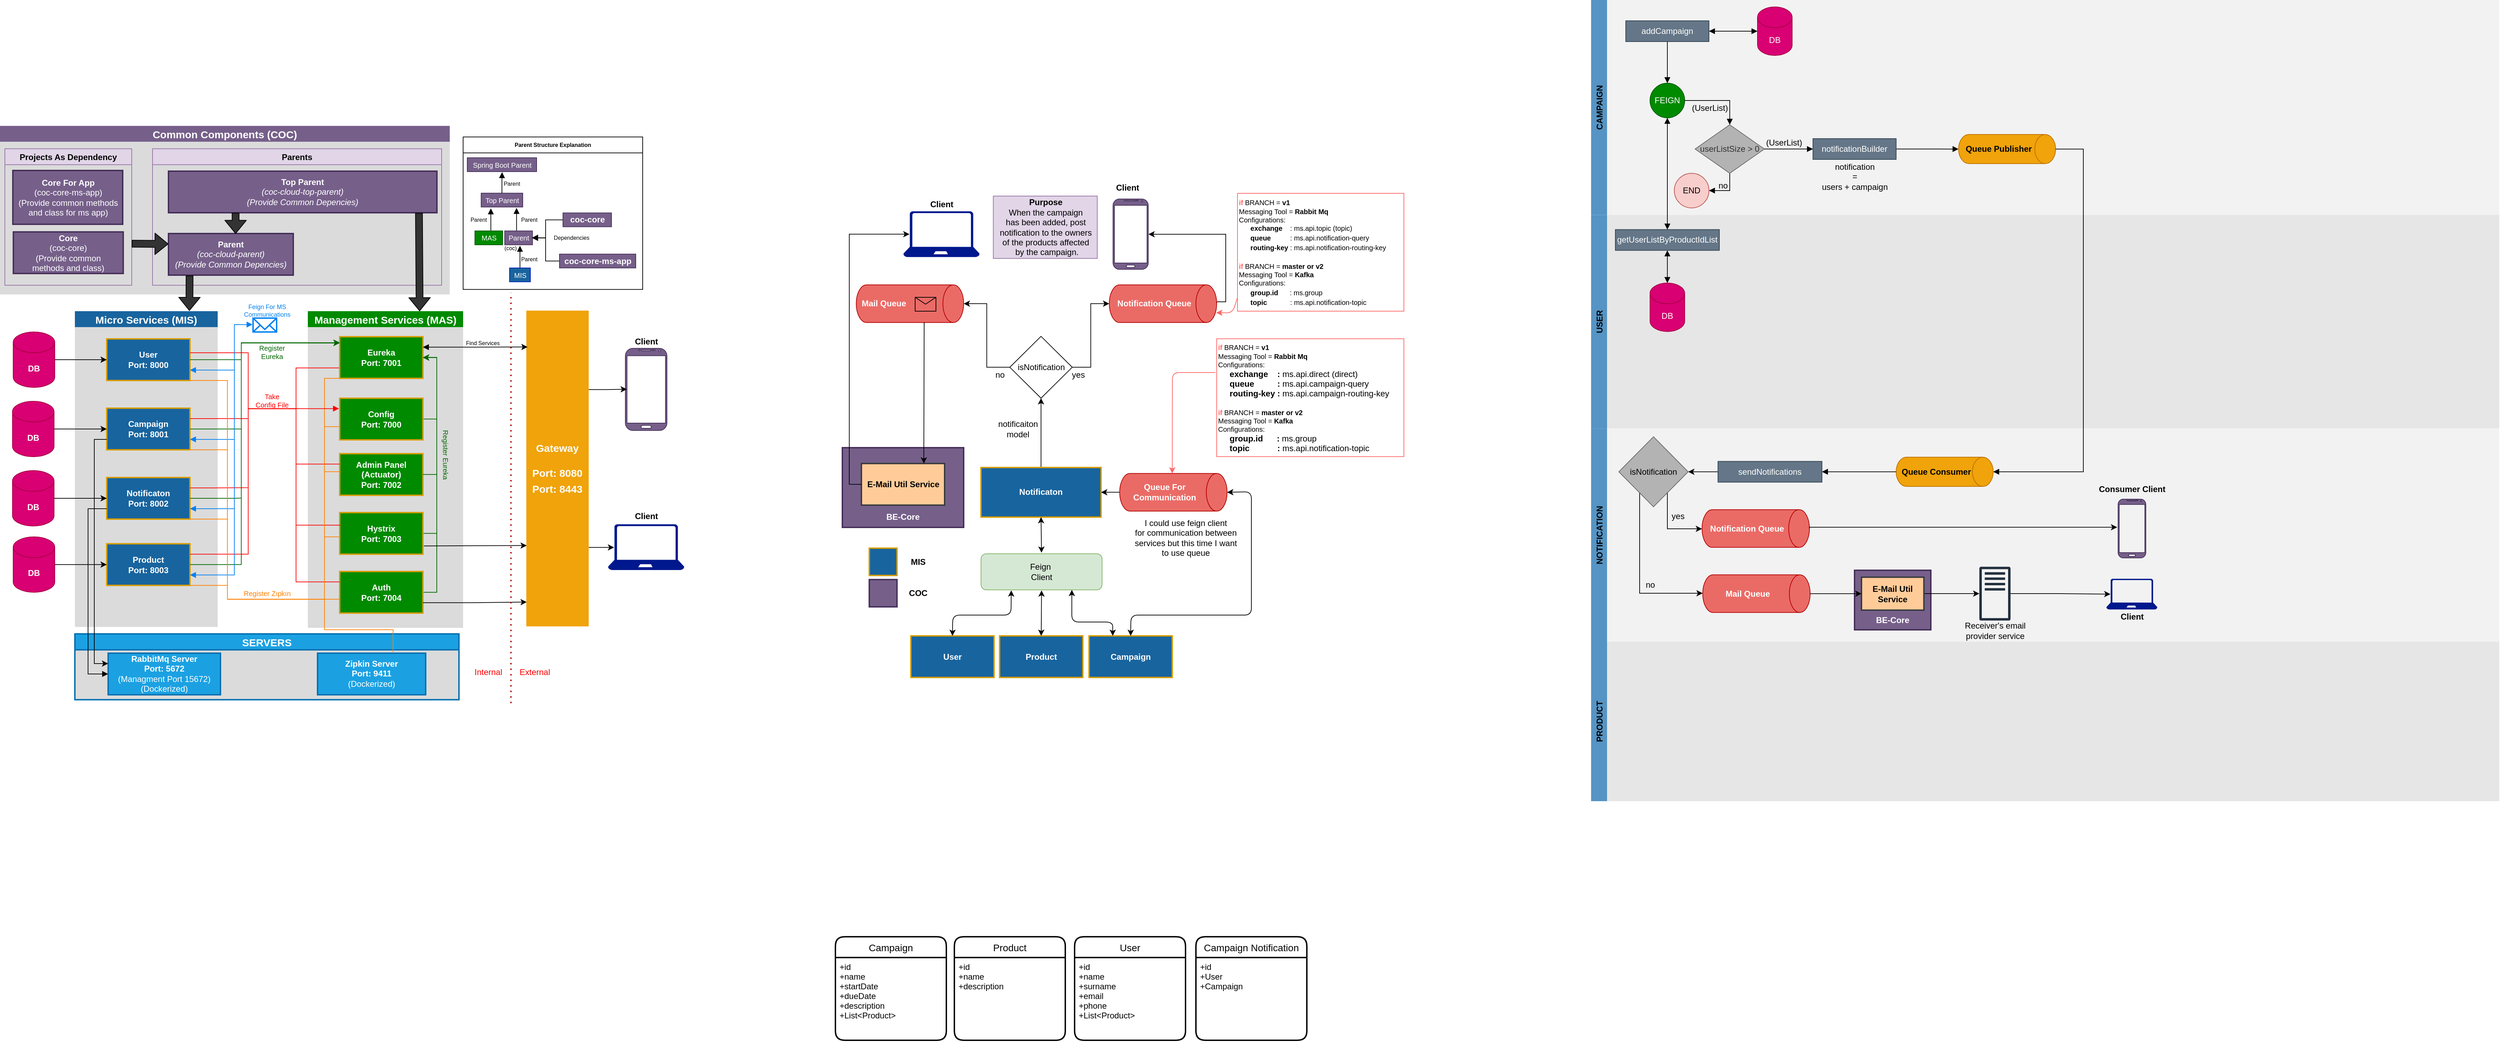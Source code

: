 <mxfile version="20.3.0" type="device"><diagram id="7Kwx23rQidbECygP7h-2" name="Sayfa -1"><mxGraphModel dx="4740" dy="2883" grid="1" gridSize="10" guides="1" tooltips="1" connect="1" arrows="1" fold="1" page="1" pageScale="1" pageWidth="850" pageHeight="1100" math="0" shadow="0"><root><mxCell id="0"/><mxCell id="1" parent="0"/><mxCell id="QsWNQ0XMhQzLZAWRtsf1-1" value="CAMPAIGN" style="swimlane;horizontal=0;swimlaneFillColor=#F2F2F2;strokeColor=none;fillColor=#5594C4;" parent="1" vertex="1"><mxGeometry x="2675" y="380" width="1310" height="310" as="geometry"/></mxCell><mxCell id="QsWNQ0XMhQzLZAWRtsf1-2" style="edgeStyle=orthogonalEdgeStyle;rounded=0;orthogonalLoop=1;jettySize=auto;html=1;entryX=0.5;entryY=0;entryDx=0;entryDy=0;endArrow=block;endFill=1;" parent="QsWNQ0XMhQzLZAWRtsf1-1" source="QsWNQ0XMhQzLZAWRtsf1-3" target="QsWNQ0XMhQzLZAWRtsf1-6" edge="1"><mxGeometry relative="1" as="geometry"/></mxCell><mxCell id="QsWNQ0XMhQzLZAWRtsf1-3" value="addCampaign" style="rounded=0;whiteSpace=wrap;html=1;fillColor=#647687;strokeColor=#314354;fontColor=#ffffff;" parent="QsWNQ0XMhQzLZAWRtsf1-1" vertex="1"><mxGeometry x="50" y="30" width="120" height="30" as="geometry"/></mxCell><mxCell id="QsWNQ0XMhQzLZAWRtsf1-4" value="DB" style="shape=cylinder3;whiteSpace=wrap;html=1;boundedLbl=1;backgroundOutline=1;size=15;fillColor=#d80073;strokeColor=#A50040;fontColor=#ffffff;" parent="QsWNQ0XMhQzLZAWRtsf1-1" vertex="1"><mxGeometry x="240" y="10" width="50" height="70" as="geometry"/></mxCell><mxCell id="QsWNQ0XMhQzLZAWRtsf1-5" style="edgeStyle=orthogonalEdgeStyle;rounded=0;orthogonalLoop=1;jettySize=auto;html=1;entryX=0;entryY=0.5;entryDx=0;entryDy=0;entryPerimeter=0;startArrow=block;startFill=1;endArrow=block;endFill=1;" parent="QsWNQ0XMhQzLZAWRtsf1-1" source="QsWNQ0XMhQzLZAWRtsf1-3" target="QsWNQ0XMhQzLZAWRtsf1-4" edge="1"><mxGeometry relative="1" as="geometry"/></mxCell><mxCell id="QsWNQ0XMhQzLZAWRtsf1-6" value="FEIGN" style="ellipse;whiteSpace=wrap;html=1;aspect=fixed;fillColor=#008a00;strokeColor=#005700;fontColor=#ffffff;" parent="QsWNQ0XMhQzLZAWRtsf1-1" vertex="1"><mxGeometry x="85" y="120" width="50" height="50" as="geometry"/></mxCell><mxCell id="QsWNQ0XMhQzLZAWRtsf1-7" value="(UserList)" style="text;html=1;align=center;verticalAlign=middle;resizable=0;points=[];autosize=1;strokeColor=none;" parent="QsWNQ0XMhQzLZAWRtsf1-1" vertex="1"><mxGeometry x="136" y="146" width="70" height="20" as="geometry"/></mxCell><mxCell id="QsWNQ0XMhQzLZAWRtsf1-8" style="edgeStyle=orthogonalEdgeStyle;rounded=0;orthogonalLoop=1;jettySize=auto;html=1;entryX=1;entryY=0.5;entryDx=0;entryDy=0;startArrow=none;startFill=0;endArrow=block;endFill=1;" parent="QsWNQ0XMhQzLZAWRtsf1-1" source="QsWNQ0XMhQzLZAWRtsf1-9" target="QsWNQ0XMhQzLZAWRtsf1-11" edge="1"><mxGeometry relative="1" as="geometry"/></mxCell><mxCell id="QsWNQ0XMhQzLZAWRtsf1-9" value="userListSize &amp;gt; 0" style="rhombus;whiteSpace=wrap;html=1;strokeColor=#666666;fontColor=#333333;fillColor=#B3B3B3;" parent="QsWNQ0XMhQzLZAWRtsf1-1" vertex="1"><mxGeometry x="150" y="180" width="100" height="70" as="geometry"/></mxCell><mxCell id="QsWNQ0XMhQzLZAWRtsf1-10" style="edgeStyle=orthogonalEdgeStyle;rounded=0;orthogonalLoop=1;jettySize=auto;html=1;startArrow=none;startFill=0;endArrow=block;endFill=1;entryX=0.5;entryY=0;entryDx=0;entryDy=0;" parent="QsWNQ0XMhQzLZAWRtsf1-1" source="QsWNQ0XMhQzLZAWRtsf1-6" target="QsWNQ0XMhQzLZAWRtsf1-9" edge="1"><mxGeometry relative="1" as="geometry"><mxPoint x="280" y="145" as="targetPoint"/></mxGeometry></mxCell><mxCell id="QsWNQ0XMhQzLZAWRtsf1-11" value="END" style="ellipse;whiteSpace=wrap;html=1;aspect=fixed;fillColor=#f8cecc;strokeColor=#b85450;" parent="QsWNQ0XMhQzLZAWRtsf1-1" vertex="1"><mxGeometry x="120" y="250" width="50" height="50" as="geometry"/></mxCell><mxCell id="QsWNQ0XMhQzLZAWRtsf1-12" value="no" style="text;html=1;align=center;verticalAlign=middle;resizable=0;points=[];autosize=1;strokeColor=none;" parent="QsWNQ0XMhQzLZAWRtsf1-1" vertex="1"><mxGeometry x="175" y="258" width="30" height="20" as="geometry"/></mxCell><mxCell id="QsWNQ0XMhQzLZAWRtsf1-13" value="(UserList)" style="text;html=1;align=center;verticalAlign=middle;resizable=0;points=[];autosize=1;strokeColor=none;" parent="QsWNQ0XMhQzLZAWRtsf1-1" vertex="1"><mxGeometry x="243" y="196" width="70" height="20" as="geometry"/></mxCell><mxCell id="QsWNQ0XMhQzLZAWRtsf1-14" style="edgeStyle=orthogonalEdgeStyle;rounded=0;orthogonalLoop=1;jettySize=auto;html=1;entryX=0.5;entryY=1;entryDx=0;entryDy=0;entryPerimeter=0;startArrow=none;startFill=0;endArrow=block;endFill=1;" parent="QsWNQ0XMhQzLZAWRtsf1-1" source="QsWNQ0XMhQzLZAWRtsf1-15" target="QsWNQ0XMhQzLZAWRtsf1-17" edge="1"><mxGeometry relative="1" as="geometry"/></mxCell><mxCell id="QsWNQ0XMhQzLZAWRtsf1-15" value="notificationBuilder" style="rounded=0;whiteSpace=wrap;html=1;fillColor=#647687;strokeColor=#314354;fontColor=#ffffff;" parent="QsWNQ0XMhQzLZAWRtsf1-1" vertex="1"><mxGeometry x="320" y="200" width="120" height="30" as="geometry"/></mxCell><mxCell id="QsWNQ0XMhQzLZAWRtsf1-16" value="notification&lt;br&gt;=&lt;br&gt;users + campaign" style="text;html=1;align=center;verticalAlign=middle;resizable=0;points=[];autosize=1;strokeColor=none;spacing=0;" parent="QsWNQ0XMhQzLZAWRtsf1-1" vertex="1"><mxGeometry x="325" y="230" width="110" height="50" as="geometry"/></mxCell><mxCell id="QsWNQ0XMhQzLZAWRtsf1-17" value="&lt;b&gt;Queue Publisher&lt;/b&gt;" style="shape=cylinder3;whiteSpace=wrap;html=1;boundedLbl=1;backgroundOutline=1;size=15;direction=south;strokeColor=#BD7000;fontColor=#000000;fillColor=#f0a30a;sketch=0;" parent="QsWNQ0XMhQzLZAWRtsf1-1" vertex="1"><mxGeometry x="530" y="194" width="140" height="42.18" as="geometry"/></mxCell><mxCell id="QsWNQ0XMhQzLZAWRtsf1-18" value="USER" style="swimlane;horizontal=0;swimlaneFillColor=#E6E6E6;strokeColor=none;fillColor=#5594C4;" parent="1" vertex="1"><mxGeometry x="2675" y="690.07" width="1310" height="308" as="geometry"/></mxCell><mxCell id="QsWNQ0XMhQzLZAWRtsf1-19" style="edgeStyle=orthogonalEdgeStyle;rounded=0;orthogonalLoop=1;jettySize=auto;html=1;entryX=0.5;entryY=0;entryDx=0;entryDy=0;entryPerimeter=0;startArrow=block;startFill=1;endArrow=block;endFill=1;" parent="QsWNQ0XMhQzLZAWRtsf1-18" source="QsWNQ0XMhQzLZAWRtsf1-20" target="QsWNQ0XMhQzLZAWRtsf1-21" edge="1"><mxGeometry relative="1" as="geometry"/></mxCell><mxCell id="QsWNQ0XMhQzLZAWRtsf1-20" value="getUserListByProductIdList" style="rounded=0;whiteSpace=wrap;html=1;fillColor=#647687;strokeColor=#314354;fontColor=#ffffff;" parent="QsWNQ0XMhQzLZAWRtsf1-18" vertex="1"><mxGeometry x="35" y="21.18" width="150" height="30" as="geometry"/></mxCell><mxCell id="QsWNQ0XMhQzLZAWRtsf1-21" value="DB" style="shape=cylinder3;whiteSpace=wrap;html=1;boundedLbl=1;backgroundOutline=1;size=15;fillColor=#d80073;strokeColor=#A50040;fontColor=#ffffff;" parent="QsWNQ0XMhQzLZAWRtsf1-18" vertex="1"><mxGeometry x="85" y="98.3" width="50" height="70" as="geometry"/></mxCell><mxCell id="QsWNQ0XMhQzLZAWRtsf1-22" value="NOTIFICATION" style="swimlane;horizontal=0;swimlaneFillColor=#F2F2F2;strokeColor=none;fillColor=#5594C4;" parent="1" vertex="1"><mxGeometry x="2675" y="998.07" width="1310" height="308" as="geometry"/></mxCell><mxCell id="QsWNQ0XMhQzLZAWRtsf1-23" value="&lt;b&gt;Queue Consumer&lt;/b&gt;" style="shape=cylinder3;whiteSpace=wrap;html=1;boundedLbl=1;backgroundOutline=1;size=15;direction=south;strokeColor=#BD7000;fontColor=#000000;fillColor=#f0a30a;sketch=0;" parent="QsWNQ0XMhQzLZAWRtsf1-22" vertex="1"><mxGeometry x="440" y="41.54" width="140" height="42.26" as="geometry"/></mxCell><mxCell id="QsWNQ0XMhQzLZAWRtsf1-24" style="edgeStyle=orthogonalEdgeStyle;rounded=0;orthogonalLoop=1;jettySize=auto;html=1;" parent="QsWNQ0XMhQzLZAWRtsf1-22" source="QsWNQ0XMhQzLZAWRtsf1-25" target="QsWNQ0XMhQzLZAWRtsf1-29" edge="1"><mxGeometry relative="1" as="geometry"/></mxCell><mxCell id="QsWNQ0XMhQzLZAWRtsf1-25" value="sendNotifications" style="rounded=0;whiteSpace=wrap;html=1;fillColor=#647687;strokeColor=#314354;fontColor=#ffffff;" parent="QsWNQ0XMhQzLZAWRtsf1-22" vertex="1"><mxGeometry x="183" y="47.66" width="150" height="30" as="geometry"/></mxCell><mxCell id="QsWNQ0XMhQzLZAWRtsf1-26" style="edgeStyle=orthogonalEdgeStyle;rounded=0;orthogonalLoop=1;jettySize=auto;html=1;startArrow=none;startFill=0;endArrow=block;endFill=1;entryX=1;entryY=0.5;entryDx=0;entryDy=0;" parent="QsWNQ0XMhQzLZAWRtsf1-22" source="QsWNQ0XMhQzLZAWRtsf1-23" target="QsWNQ0XMhQzLZAWRtsf1-25" edge="1"><mxGeometry relative="1" as="geometry"><mxPoint x="280" y="111.525" as="targetPoint"/></mxGeometry></mxCell><mxCell id="QsWNQ0XMhQzLZAWRtsf1-27" style="edgeStyle=orthogonalEdgeStyle;rounded=0;orthogonalLoop=1;jettySize=auto;html=1;entryX=0.5;entryY=1;entryDx=0;entryDy=0;entryPerimeter=0;" parent="QsWNQ0XMhQzLZAWRtsf1-22" source="QsWNQ0XMhQzLZAWRtsf1-29" target="QsWNQ0XMhQzLZAWRtsf1-30" edge="1"><mxGeometry relative="1" as="geometry"><Array as="points"><mxPoint x="110" y="145"/><mxPoint x="160" y="145"/></Array></mxGeometry></mxCell><mxCell id="QsWNQ0XMhQzLZAWRtsf1-28" style="edgeStyle=orthogonalEdgeStyle;rounded=0;orthogonalLoop=1;jettySize=auto;html=1;entryX=0.5;entryY=1;entryDx=0;entryDy=0;entryPerimeter=0;" parent="QsWNQ0XMhQzLZAWRtsf1-22" source="QsWNQ0XMhQzLZAWRtsf1-29" target="QsWNQ0XMhQzLZAWRtsf1-31" edge="1"><mxGeometry relative="1" as="geometry"><Array as="points"><mxPoint x="70" y="238"/><mxPoint x="161" y="238"/></Array></mxGeometry></mxCell><mxCell id="QsWNQ0XMhQzLZAWRtsf1-29" value="&lt;span style=&quot;color: rgb(0 , 0 , 0)&quot;&gt;isNotification&lt;/span&gt;" style="rhombus;whiteSpace=wrap;html=1;strokeColor=#666666;fontColor=#333333;fillColor=#B3B3B3;" parent="QsWNQ0XMhQzLZAWRtsf1-22" vertex="1"><mxGeometry x="40" y="12.1" width="100" height="101.13" as="geometry"/></mxCell><mxCell id="QsWNQ0XMhQzLZAWRtsf1-30" value="&lt;b&gt;Notification Queue&lt;/b&gt;" style="shape=cylinder3;whiteSpace=wrap;html=1;boundedLbl=1;backgroundOutline=1;size=15;direction=south;strokeColor=#B20000;fontColor=#ffffff;fillColor=#EA6B66;sketch=0;" parent="QsWNQ0XMhQzLZAWRtsf1-22" vertex="1"><mxGeometry x="160" y="117.36" width="154.96" height="54.37" as="geometry"/></mxCell><mxCell id="QsWNQ0XMhQzLZAWRtsf1-31" value="&lt;b&gt;Mail Queue&lt;/b&gt;" style="shape=cylinder3;whiteSpace=wrap;html=1;boundedLbl=1;backgroundOutline=1;size=15;direction=south;strokeColor=#B20000;fontColor=#ffffff;fillColor=#EA6B66;sketch=0;" parent="QsWNQ0XMhQzLZAWRtsf1-22" vertex="1"><mxGeometry x="161" y="211.31" width="154.96" height="54.37" as="geometry"/></mxCell><mxCell id="QsWNQ0XMhQzLZAWRtsf1-32" value="yes" style="text;html=1;align=center;verticalAlign=middle;resizable=0;points=[];autosize=1;strokeColor=none;" parent="QsWNQ0XMhQzLZAWRtsf1-22" vertex="1"><mxGeometry x="110" y="117.36" width="30" height="20" as="geometry"/></mxCell><mxCell id="QsWNQ0XMhQzLZAWRtsf1-33" value="&lt;br&gt;&lt;br&gt;&lt;br&gt;&lt;br&gt;BE-Core" style="rounded=0;whiteSpace=wrap;html=1;strokeColor=#432D57;fontStyle=1;fillColor=#76608a;strokeWidth=2;sketch=0;fontColor=#ffffff;" parent="QsWNQ0XMhQzLZAWRtsf1-22" vertex="1"><mxGeometry x="380" y="204.77" width="110.04" height="85.91" as="geometry"/></mxCell><mxCell id="QsWNQ0XMhQzLZAWRtsf1-34" style="edgeStyle=orthogonalEdgeStyle;rounded=0;orthogonalLoop=1;jettySize=auto;html=1;" parent="QsWNQ0XMhQzLZAWRtsf1-22" source="QsWNQ0XMhQzLZAWRtsf1-35" target="QsWNQ0XMhQzLZAWRtsf1-43" edge="1"><mxGeometry relative="1" as="geometry"/></mxCell><mxCell id="QsWNQ0XMhQzLZAWRtsf1-35" value="E-Mail Util Service" style="rounded=0;whiteSpace=wrap;html=1;strokeColor=#36393d;fontStyle=1;fillColor=#ffcc99;strokeWidth=2;sketch=0;" parent="QsWNQ0XMhQzLZAWRtsf1-22" vertex="1"><mxGeometry x="390.02" y="214.77" width="90.02" height="47.5" as="geometry"/></mxCell><mxCell id="QsWNQ0XMhQzLZAWRtsf1-36" style="edgeStyle=orthogonalEdgeStyle;rounded=0;orthogonalLoop=1;jettySize=auto;html=1;entryX=0;entryY=0.5;entryDx=0;entryDy=0;" parent="QsWNQ0XMhQzLZAWRtsf1-22" source="QsWNQ0XMhQzLZAWRtsf1-31" target="QsWNQ0XMhQzLZAWRtsf1-35" edge="1"><mxGeometry relative="1" as="geometry"/></mxCell><mxCell id="QsWNQ0XMhQzLZAWRtsf1-37" value="" style="verticalLabelPosition=bottom;verticalAlign=top;html=1;shadow=0;dashed=0;strokeWidth=1;shape=mxgraph.android.phone2;strokeColor=#432D57;fillColor=#76608a;fontColor=#ffffff;sketch=0;" parent="QsWNQ0XMhQzLZAWRtsf1-22" vertex="1"><mxGeometry x="760.15" y="102.21" width="40" height="84.67" as="geometry"/></mxCell><mxCell id="QsWNQ0XMhQzLZAWRtsf1-38" value="&lt;b&gt;Consumer Client&lt;/b&gt;" style="text;html=1;align=center;verticalAlign=middle;resizable=0;points=[];autosize=1;strokeColor=none;fontColor=#000000;" parent="QsWNQ0XMhQzLZAWRtsf1-22" vertex="1"><mxGeometry x="725" y="77.66" width="110" height="20" as="geometry"/></mxCell><mxCell id="QsWNQ0XMhQzLZAWRtsf1-39" style="edgeStyle=orthogonalEdgeStyle;rounded=0;orthogonalLoop=1;jettySize=auto;html=1;entryX=-0.033;entryY=0.478;entryDx=0;entryDy=0;entryPerimeter=0;exitX=0.5;exitY=0;exitDx=0;exitDy=0;exitPerimeter=0;" parent="QsWNQ0XMhQzLZAWRtsf1-22" source="QsWNQ0XMhQzLZAWRtsf1-30" target="QsWNQ0XMhQzLZAWRtsf1-37" edge="1"><mxGeometry relative="1" as="geometry"><mxPoint x="700" y="141.93" as="targetPoint"/><Array as="points"><mxPoint x="315" y="142"/></Array><mxPoint x="310" y="160.93" as="sourcePoint"/></mxGeometry></mxCell><mxCell id="QsWNQ0XMhQzLZAWRtsf1-40" value="" style="aspect=fixed;pointerEvents=1;shadow=0;dashed=0;html=1;strokeColor=none;labelPosition=center;verticalLabelPosition=bottom;verticalAlign=top;align=center;fillColor=#00188D;shape=mxgraph.azure.laptop;fontColor=#000000;" parent="QsWNQ0XMhQzLZAWRtsf1-22" vertex="1"><mxGeometry x="743.21" y="217.11" width="73.57" height="44.14" as="geometry"/></mxCell><mxCell id="QsWNQ0XMhQzLZAWRtsf1-41" value="&lt;b&gt;Client&lt;/b&gt;" style="text;html=1;align=center;verticalAlign=middle;resizable=0;points=[];autosize=1;strokeColor=none;fontColor=#000000;" parent="QsWNQ0XMhQzLZAWRtsf1-22" vertex="1"><mxGeometry x="755" y="261.93" width="50" height="20" as="geometry"/></mxCell><mxCell id="QsWNQ0XMhQzLZAWRtsf1-42" style="edgeStyle=orthogonalEdgeStyle;rounded=0;orthogonalLoop=1;jettySize=auto;html=1;entryX=0.08;entryY=0.5;entryDx=0;entryDy=0;entryPerimeter=0;" parent="QsWNQ0XMhQzLZAWRtsf1-22" source="QsWNQ0XMhQzLZAWRtsf1-43" target="QsWNQ0XMhQzLZAWRtsf1-40" edge="1"><mxGeometry relative="1" as="geometry"/></mxCell><mxCell id="QsWNQ0XMhQzLZAWRtsf1-43" value="" style="outlineConnect=0;fontColor=#232F3E;gradientColor=none;fillColor=#232F3E;strokeColor=none;dashed=0;verticalLabelPosition=bottom;verticalAlign=top;align=center;html=1;fontSize=12;fontStyle=0;aspect=fixed;pointerEvents=1;shape=mxgraph.aws4.traditional_server;" parent="QsWNQ0XMhQzLZAWRtsf1-22" vertex="1"><mxGeometry x="560.0" y="199.5" width="45" height="78" as="geometry"/></mxCell><mxCell id="QsWNQ0XMhQzLZAWRtsf1-44" value="Receiver's email provider service" style="text;html=1;strokeColor=none;fillColor=none;align=center;verticalAlign=middle;whiteSpace=wrap;rounded=0;" parent="QsWNQ0XMhQzLZAWRtsf1-22" vertex="1"><mxGeometry x="527.5" y="281.93" width="110" height="20" as="geometry"/></mxCell><mxCell id="QsWNQ0XMhQzLZAWRtsf1-45" value="no" style="text;html=1;align=center;verticalAlign=middle;resizable=0;points=[];autosize=1;strokeColor=none;" parent="QsWNQ0XMhQzLZAWRtsf1-22" vertex="1"><mxGeometry x="70" y="216.31" width="30" height="20" as="geometry"/></mxCell><mxCell id="QsWNQ0XMhQzLZAWRtsf1-46" value="PRODUCT" style="swimlane;horizontal=0;swimlaneFillColor=#E6E6E6;strokeColor=none;fillColor=#5594C4;" parent="1" vertex="1"><mxGeometry x="2675" y="1306" width="1310" height="230" as="geometry"/></mxCell><mxCell id="QsWNQ0XMhQzLZAWRtsf1-47" value="" style="verticalLabelPosition=bottom;verticalAlign=top;html=1;shadow=0;dashed=0;strokeWidth=1;shape=mxgraph.android.phone2;strokeColor=#432D57;fillColor=#76608a;fontColor=#ffffff;sketch=0;" parent="1" vertex="1"><mxGeometry x="1282" y="882.63" width="60" height="118.44" as="geometry"/></mxCell><mxCell id="QsWNQ0XMhQzLZAWRtsf1-48" value="&lt;b&gt;DB&lt;/b&gt;" style="shape=cylinder3;whiteSpace=wrap;html=1;boundedLbl=1;backgroundOutline=1;size=15;fillColor=#d80073;strokeColor=#A50040;fontColor=#ffffff;sketch=0;" parent="1" vertex="1"><mxGeometry x="398" y="1059" width="60" height="80" as="geometry"/></mxCell><mxCell id="QsWNQ0XMhQzLZAWRtsf1-49" value="&lt;b&gt;DB&lt;/b&gt;" style="shape=cylinder3;whiteSpace=wrap;html=1;boundedLbl=1;backgroundOutline=1;size=15;fillColor=#d80073;strokeColor=#A50040;fontColor=#ffffff;sketch=0;" parent="1" vertex="1"><mxGeometry x="398" y="959.0" width="60" height="80" as="geometry"/></mxCell><mxCell id="QsWNQ0XMhQzLZAWRtsf1-50" value="&lt;b&gt;DB&lt;/b&gt;" style="shape=cylinder3;whiteSpace=wrap;html=1;boundedLbl=1;backgroundOutline=1;size=15;fillColor=#d80073;strokeColor=#A50040;fontColor=#ffffff;sketch=0;" parent="1" vertex="1"><mxGeometry x="399" y="859" width="60" height="80" as="geometry"/></mxCell><mxCell id="QsWNQ0XMhQzLZAWRtsf1-51" value="Micro Services (MIS)" style="swimlane;fontColor=#ffffff;fontSize=15;fillColor=#18649E;strokeWidth=2;swimlaneFillColor=#DBDBDB;swimlaneLine=0;strokeColor=none;sketch=0;" parent="1" vertex="1"><mxGeometry x="488" y="829" width="206" height="455.63" as="geometry"/></mxCell><mxCell id="QsWNQ0XMhQzLZAWRtsf1-52" value="User&lt;br&gt;Port: 8000" style="rounded=0;whiteSpace=wrap;html=1;strokeColor=#d79b00;fontStyle=1;fillColor=#18649E;fontColor=#FFFFFF;strokeWidth=2;sketch=0;" parent="QsWNQ0XMhQzLZAWRtsf1-51" vertex="1"><mxGeometry x="46" y="40" width="120" height="60" as="geometry"/></mxCell><mxCell id="QsWNQ0XMhQzLZAWRtsf1-53" value="Campaign&lt;br&gt;Port: 8001" style="rounded=0;whiteSpace=wrap;html=1;strokeColor=#d79b00;fontStyle=1;fillColor=#18649E;fontColor=#FFFFFF;strokeWidth=2;sketch=0;" parent="QsWNQ0XMhQzLZAWRtsf1-51" vertex="1"><mxGeometry x="46" y="140" width="120" height="60" as="geometry"/></mxCell><mxCell id="QsWNQ0XMhQzLZAWRtsf1-54" value="Notificaton&lt;br&gt;Port: 8002" style="rounded=0;whiteSpace=wrap;html=1;strokeColor=#d79b00;fontStyle=1;fillColor=#18649E;fontColor=#FFFFFF;strokeWidth=2;sketch=0;" parent="QsWNQ0XMhQzLZAWRtsf1-51" vertex="1"><mxGeometry x="46" y="240" width="120" height="60" as="geometry"/></mxCell><mxCell id="QsWNQ0XMhQzLZAWRtsf1-55" value="&lt;b&gt;DB&lt;/b&gt;" style="shape=cylinder3;whiteSpace=wrap;html=1;boundedLbl=1;backgroundOutline=1;size=15;fillColor=#d80073;strokeColor=#A50040;fontColor=#ffffff;sketch=0;" parent="QsWNQ0XMhQzLZAWRtsf1-51" vertex="1"><mxGeometry x="-89" y="325.63" width="60" height="80" as="geometry"/></mxCell><mxCell id="QsWNQ0XMhQzLZAWRtsf1-56" value="Product&lt;br&gt;Port: 8003" style="rounded=0;whiteSpace=wrap;html=1;strokeColor=#d79b00;fontStyle=1;fillColor=#18649E;fontColor=#FFFFFF;strokeWidth=2;sketch=0;" parent="QsWNQ0XMhQzLZAWRtsf1-51" vertex="1"><mxGeometry x="46" y="335.63" width="120" height="60" as="geometry"/></mxCell><mxCell id="QsWNQ0XMhQzLZAWRtsf1-57" style="edgeStyle=none;rounded=0;orthogonalLoop=1;jettySize=auto;html=1;entryX=0;entryY=0.5;entryDx=0;entryDy=0;sketch=0;" parent="QsWNQ0XMhQzLZAWRtsf1-51" source="QsWNQ0XMhQzLZAWRtsf1-55" target="QsWNQ0XMhQzLZAWRtsf1-56" edge="1"><mxGeometry relative="1" as="geometry"/></mxCell><mxCell id="QsWNQ0XMhQzLZAWRtsf1-58" style="edgeStyle=orthogonalEdgeStyle;rounded=0;orthogonalLoop=1;jettySize=auto;html=1;fillColor=#f8cecc;exitX=1;exitY=0.75;exitDx=0;exitDy=0;sketch=0;startArrow=block;startFill=1;strokeColor=#0080F0;endArrow=none;endFill=0;" parent="1" source="QsWNQ0XMhQzLZAWRtsf1-52" edge="1"><mxGeometry relative="1" as="geometry"><mxPoint x="718" y="924.63" as="targetPoint"/><Array as="points"><mxPoint x="718" y="913.63"/><mxPoint x="744" y="913.63"/></Array></mxGeometry></mxCell><mxCell id="QsWNQ0XMhQzLZAWRtsf1-59" style="edgeStyle=orthogonalEdgeStyle;rounded=0;orthogonalLoop=1;jettySize=auto;html=1;fillColor=#f8cecc;exitX=1;exitY=0.75;exitDx=0;exitDy=0;sketch=0;startArrow=block;startFill=1;strokeColor=#0080F0;endArrow=none;endFill=0;" parent="1" source="QsWNQ0XMhQzLZAWRtsf1-53" edge="1"><mxGeometry relative="1" as="geometry"><mxPoint x="718" y="914.63" as="targetPoint"/><Array as="points"><mxPoint x="718" y="1013.63"/><mxPoint x="718" y="914.63"/></Array></mxGeometry></mxCell><mxCell id="QsWNQ0XMhQzLZAWRtsf1-60" style="edgeStyle=orthogonalEdgeStyle;rounded=0;orthogonalLoop=1;jettySize=auto;html=1;fillColor=#f8cecc;exitX=1;exitY=0.75;exitDx=0;exitDy=0;sketch=0;startArrow=block;startFill=1;strokeColor=#0080F0;endArrow=none;endFill=0;" parent="1" source="QsWNQ0XMhQzLZAWRtsf1-54" edge="1"><mxGeometry relative="1" as="geometry"><mxPoint x="718" y="914.63" as="targetPoint"/><Array as="points"><mxPoint x="718" y="1113.63"/></Array></mxGeometry></mxCell><mxCell id="QsWNQ0XMhQzLZAWRtsf1-61" value="Management Services (MAS)" style="swimlane;fillColor=#008a00;fontColor=#ffffff;startSize=23;fontSize=15;strokeWidth=2;swimlaneFillColor=#DBDBDB;swimlaneLine=0;strokeColor=none;sketch=0;" parent="1" vertex="1"><mxGeometry x="824" y="829" width="224" height="456.88" as="geometry"/></mxCell><mxCell id="QsWNQ0XMhQzLZAWRtsf1-62" style="edgeStyle=orthogonalEdgeStyle;rounded=0;orthogonalLoop=1;jettySize=auto;html=1;exitX=0;exitY=0.75;exitDx=0;exitDy=0;fillColor=#0050ef;sketch=0;strokeColor=#FF0000;endArrow=none;endFill=0;" parent="QsWNQ0XMhQzLZAWRtsf1-61" source="QsWNQ0XMhQzLZAWRtsf1-63" edge="1"><mxGeometry relative="1" as="geometry"><Array as="points"><mxPoint x="-17" y="82"/></Array><mxPoint x="-17" y="140.63" as="targetPoint"/></mxGeometry></mxCell><mxCell id="QsWNQ0XMhQzLZAWRtsf1-63" value="Eureka&lt;br&gt;Port: 7001" style="rounded=0;whiteSpace=wrap;html=1;fillColor=#008a00;fontStyle=1;fontColor=#ffffff;strokeColor=#D79B00;strokeWidth=2;sketch=0;" parent="QsWNQ0XMhQzLZAWRtsf1-61" vertex="1"><mxGeometry x="46" y="36.88" width="120" height="60" as="geometry"/></mxCell><mxCell id="QsWNQ0XMhQzLZAWRtsf1-64" style="edgeStyle=orthogonalEdgeStyle;rounded=0;orthogonalLoop=1;jettySize=auto;html=1;exitX=0;exitY=0.5;exitDx=0;exitDy=0;strokeColor=none;sketch=0;" parent="QsWNQ0XMhQzLZAWRtsf1-61" source="QsWNQ0XMhQzLZAWRtsf1-66" edge="1"><mxGeometry relative="1" as="geometry"><mxPoint x="46" y="69.88" as="targetPoint"/><Array as="points"><mxPoint x="10" y="157"/><mxPoint x="10" y="70"/></Array></mxGeometry></mxCell><mxCell id="QsWNQ0XMhQzLZAWRtsf1-65" style="edgeStyle=orthogonalEdgeStyle;rounded=0;orthogonalLoop=1;jettySize=auto;html=1;entryX=1;entryY=0.5;entryDx=0;entryDy=0;exitX=1;exitY=0.5;exitDx=0;exitDy=0;fillColor=#fa6800;strokeColor=#006600;" parent="QsWNQ0XMhQzLZAWRtsf1-61" source="QsWNQ0XMhQzLZAWRtsf1-66" target="QsWNQ0XMhQzLZAWRtsf1-63" edge="1"><mxGeometry relative="1" as="geometry"/></mxCell><mxCell id="QsWNQ0XMhQzLZAWRtsf1-66" value="Config&lt;br&gt;Port: 7000" style="rounded=0;whiteSpace=wrap;html=1;fillColor=#008a00;fontStyle=1;fontColor=#ffffff;strokeWidth=2;strokeColor=#D79B00;sketch=0;" parent="QsWNQ0XMhQzLZAWRtsf1-61" vertex="1"><mxGeometry x="46" y="125.63" width="120" height="60" as="geometry"/></mxCell><mxCell id="QsWNQ0XMhQzLZAWRtsf1-67" style="edgeStyle=orthogonalEdgeStyle;rounded=0;orthogonalLoop=1;jettySize=auto;html=1;exitX=1;exitY=0.5;exitDx=0;exitDy=0;entryX=1;entryY=0.5;entryDx=0;entryDy=0;fillColor=#fa6800;strokeColor=#006600;" parent="QsWNQ0XMhQzLZAWRtsf1-61" source="QsWNQ0XMhQzLZAWRtsf1-68" target="QsWNQ0XMhQzLZAWRtsf1-63" edge="1"><mxGeometry relative="1" as="geometry"/></mxCell><mxCell id="QsWNQ0XMhQzLZAWRtsf1-68" value="Auth&lt;br&gt;Port: 7004" style="rounded=0;whiteSpace=wrap;html=1;fillColor=#008a00;fontStyle=1;fontColor=#ffffff;strokeWidth=2;strokeColor=#D79B00;sketch=0;" parent="QsWNQ0XMhQzLZAWRtsf1-61" vertex="1"><mxGeometry x="46" y="375.63" width="120" height="60" as="geometry"/></mxCell><mxCell id="QsWNQ0XMhQzLZAWRtsf1-69" style="edgeStyle=orthogonalEdgeStyle;rounded=0;orthogonalLoop=1;jettySize=auto;html=1;entryX=1;entryY=0.5;entryDx=0;entryDy=0;exitX=1;exitY=0.5;exitDx=0;exitDy=0;fillColor=#fa6800;strokeColor=#006600;" parent="QsWNQ0XMhQzLZAWRtsf1-61" source="QsWNQ0XMhQzLZAWRtsf1-70" target="QsWNQ0XMhQzLZAWRtsf1-63" edge="1"><mxGeometry relative="1" as="geometry"/></mxCell><mxCell id="QsWNQ0XMhQzLZAWRtsf1-70" value="Hystrix&lt;br&gt;Port: 7003" style="rounded=0;whiteSpace=wrap;html=1;fillColor=#008a00;fontStyle=1;fontColor=#ffffff;strokeWidth=2;strokeColor=#D79B00;sketch=0;" parent="QsWNQ0XMhQzLZAWRtsf1-61" vertex="1"><mxGeometry x="46" y="290.63" width="120" height="60" as="geometry"/></mxCell><mxCell id="QsWNQ0XMhQzLZAWRtsf1-71" value="Admin Panel&lt;br&gt;(Actuator)&lt;br&gt;Port: 7002" style="rounded=0;whiteSpace=wrap;html=1;fillColor=#008a00;fontStyle=1;fontColor=#ffffff;strokeWidth=2;strokeColor=#D79B00;sketch=0;" parent="QsWNQ0XMhQzLZAWRtsf1-61" vertex="1"><mxGeometry x="46" y="205.63" width="120" height="60" as="geometry"/></mxCell><mxCell id="QsWNQ0XMhQzLZAWRtsf1-72" style="edgeStyle=orthogonalEdgeStyle;rounded=0;orthogonalLoop=1;jettySize=auto;html=1;entryX=1;entryY=0.5;entryDx=0;entryDy=0;exitX=1;exitY=0.5;exitDx=0;exitDy=0;fillColor=#fa6800;strokeColor=#006600;" parent="QsWNQ0XMhQzLZAWRtsf1-61" source="QsWNQ0XMhQzLZAWRtsf1-71" target="QsWNQ0XMhQzLZAWRtsf1-63" edge="1"><mxGeometry relative="1" as="geometry"><mxPoint x="164" y="65.63" as="targetPoint"/></mxGeometry></mxCell><mxCell id="QsWNQ0XMhQzLZAWRtsf1-73" value="&lt;span style=&quot;font-size: 10px&quot;&gt;Register Eureka&lt;br&gt;&lt;/span&gt;" style="text;html=1;align=center;verticalAlign=middle;resizable=0;points=[];autosize=1;rotation=90;fontColor=#006600;" parent="QsWNQ0XMhQzLZAWRtsf1-61" vertex="1"><mxGeometry x="154" y="196.88" width="90" height="20" as="geometry"/></mxCell><mxCell id="QsWNQ0XMhQzLZAWRtsf1-74" style="edgeStyle=orthogonalEdgeStyle;rounded=0;orthogonalLoop=1;jettySize=auto;html=1;exitX=0;exitY=0.25;exitDx=0;exitDy=0;fillColor=#0050ef;sketch=0;strokeColor=#FF0000;endArrow=none;endFill=0;" parent="QsWNQ0XMhQzLZAWRtsf1-61" source="QsWNQ0XMhQzLZAWRtsf1-71" edge="1"><mxGeometry relative="1" as="geometry"><Array as="points"><mxPoint x="-17" y="221"/></Array><mxPoint x="56" y="91.88" as="sourcePoint"/><mxPoint x="-17" y="140.63" as="targetPoint"/></mxGeometry></mxCell><mxCell id="QsWNQ0XMhQzLZAWRtsf1-75" style="edgeStyle=orthogonalEdgeStyle;rounded=0;orthogonalLoop=1;jettySize=auto;html=1;fillColor=#0050ef;sketch=0;strokeColor=#FF0000;exitX=0.007;exitY=0.303;exitDx=0;exitDy=0;exitPerimeter=0;endArrow=none;endFill=0;" parent="QsWNQ0XMhQzLZAWRtsf1-61" source="QsWNQ0XMhQzLZAWRtsf1-70" edge="1"><mxGeometry relative="1" as="geometry"><Array as="points"><mxPoint x="-17" y="309"/><mxPoint x="-17" y="141"/></Array><mxPoint x="46" y="315.63" as="sourcePoint"/><mxPoint x="-17" y="140.63" as="targetPoint"/></mxGeometry></mxCell><mxCell id="QsWNQ0XMhQzLZAWRtsf1-76" style="edgeStyle=orthogonalEdgeStyle;rounded=0;orthogonalLoop=1;jettySize=auto;html=1;fillColor=#0050ef;sketch=0;strokeColor=#FF0000;exitX=0;exitY=0.25;exitDx=0;exitDy=0;endArrow=none;endFill=0;" parent="QsWNQ0XMhQzLZAWRtsf1-61" source="QsWNQ0XMhQzLZAWRtsf1-68" edge="1"><mxGeometry relative="1" as="geometry"><Array as="points"><mxPoint x="-17" y="391"/></Array><mxPoint x="56" y="325.63" as="sourcePoint"/><mxPoint x="-17" y="140.63" as="targetPoint"/></mxGeometry></mxCell><mxCell id="QsWNQ0XMhQzLZAWRtsf1-77" style="edgeStyle=orthogonalEdgeStyle;rounded=0;orthogonalLoop=1;jettySize=auto;html=1;entryX=0.036;entryY=0.498;entryDx=0;entryDy=0;entryPerimeter=0;sketch=0;exitX=1;exitY=0.25;exitDx=0;exitDy=0;" parent="1" source="QsWNQ0XMhQzLZAWRtsf1-79" target="QsWNQ0XMhQzLZAWRtsf1-47" edge="1"><mxGeometry relative="1" as="geometry"><mxPoint x="1360.17" y="1014.36" as="sourcePoint"/></mxGeometry></mxCell><mxCell id="QsWNQ0XMhQzLZAWRtsf1-78" style="edgeStyle=orthogonalEdgeStyle;rounded=0;sketch=0;orthogonalLoop=1;jettySize=auto;html=1;entryX=0.08;entryY=0.5;entryDx=0;entryDy=0;entryPerimeter=0;fontColor=#000000;exitX=1;exitY=0.75;exitDx=0;exitDy=0;" parent="1" source="QsWNQ0XMhQzLZAWRtsf1-79" target="QsWNQ0XMhQzLZAWRtsf1-104" edge="1"><mxGeometry relative="1" as="geometry"><mxPoint x="1360.17" y="1193.82" as="sourcePoint"/></mxGeometry></mxCell><mxCell id="QsWNQ0XMhQzLZAWRtsf1-79" value="&lt;font style=&quot;font-size: 15px&quot;&gt;&lt;font color=&quot;#ffffff&quot; style=&quot;font-size: 15px&quot;&gt;&lt;span style=&quot;font-weight: 700&quot;&gt;Gateway&lt;br&gt;&lt;br&gt;&lt;/span&gt;&lt;/font&gt;&lt;span style=&quot;color: rgb(255 , 255 , 255)&quot;&gt;&lt;b&gt;Port: 8080&lt;/b&gt;&lt;br&gt;&lt;/span&gt;&lt;span style=&quot;color: rgb(255 , 255 , 255) ; font-weight: 700&quot;&gt;Port: 8443&lt;/span&gt;&lt;b style=&quot;font-size: 20px&quot;&gt;&lt;br&gt;&lt;/b&gt;&lt;/font&gt;" style="rounded=0;whiteSpace=wrap;html=1;fillColor=#f0a30a;fontColor=#000000;strokeColor=none;sketch=0;" parent="1" vertex="1"><mxGeometry x="1139.17" y="828.17" width="90" height="455.63" as="geometry"/></mxCell><mxCell id="QsWNQ0XMhQzLZAWRtsf1-80" style="edgeStyle=orthogonalEdgeStyle;rounded=0;orthogonalLoop=1;jettySize=auto;html=1;fontSize=15;exitX=1;exitY=0.5;exitDx=0;exitDy=0;strokeColor=#006600;entryX=0.001;entryY=0.139;entryDx=0;entryDy=0;entryPerimeter=0;sketch=0;" parent="1" source="QsWNQ0XMhQzLZAWRtsf1-52" target="QsWNQ0XMhQzLZAWRtsf1-63" edge="1"><mxGeometry relative="1" as="geometry"><mxPoint x="870" y="874.63" as="targetPoint"/><mxPoint x="678" y="927.75" as="sourcePoint"/><Array as="points"><mxPoint x="728" y="898.63"/><mxPoint x="728" y="874.63"/><mxPoint x="870" y="874.63"/></Array></mxGeometry></mxCell><mxCell id="QsWNQ0XMhQzLZAWRtsf1-81" style="edgeStyle=orthogonalEdgeStyle;rounded=0;orthogonalLoop=1;jettySize=auto;html=1;fontSize=15;exitX=1;exitY=0.5;exitDx=0;exitDy=0;strokeColor=#006600;entryX=0;entryY=0.149;entryDx=0;entryDy=0;entryPerimeter=0;sketch=0;" parent="1" source="QsWNQ0XMhQzLZAWRtsf1-53" target="QsWNQ0XMhQzLZAWRtsf1-63" edge="1"><mxGeometry relative="1" as="geometry"><mxPoint x="869" y="874.63" as="targetPoint"/><Array as="points"><mxPoint x="728" y="998.63"/><mxPoint x="728" y="874.63"/></Array></mxGeometry></mxCell><mxCell id="QsWNQ0XMhQzLZAWRtsf1-82" style="edgeStyle=orthogonalEdgeStyle;rounded=0;orthogonalLoop=1;jettySize=auto;html=1;fontSize=15;exitX=1;exitY=0.5;exitDx=0;exitDy=0;strokeColor=#006600;entryX=0;entryY=0.147;entryDx=0;entryDy=0;entryPerimeter=0;sketch=0;" parent="1" source="QsWNQ0XMhQzLZAWRtsf1-54" target="QsWNQ0XMhQzLZAWRtsf1-63" edge="1"><mxGeometry relative="1" as="geometry"><mxPoint x="868" y="874.63" as="targetPoint"/><Array as="points"><mxPoint x="718" y="1098.63"/><mxPoint x="728" y="1098.63"/><mxPoint x="728" y="874.63"/></Array></mxGeometry></mxCell><mxCell id="QsWNQ0XMhQzLZAWRtsf1-83" style="edgeStyle=orthogonalEdgeStyle;rounded=0;orthogonalLoop=1;jettySize=auto;html=1;fontSize=15;exitX=1;exitY=0.25;exitDx=0;exitDy=0;sketch=0;strokeColor=#FF0000;endArrow=none;endFill=0;" parent="1" edge="1"><mxGeometry relative="1" as="geometry"><mxPoint x="807" y="969.63" as="targetPoint"/><Array as="points"><mxPoint x="738" y="888.63"/><mxPoint x="738" y="969.63"/></Array><mxPoint x="654" y="889" as="sourcePoint"/></mxGeometry></mxCell><mxCell id="QsWNQ0XMhQzLZAWRtsf1-84" style="edgeStyle=orthogonalEdgeStyle;rounded=0;orthogonalLoop=1;jettySize=auto;html=1;fontSize=15;exitX=1;exitY=0.25;exitDx=0;exitDy=0;sketch=0;strokeColor=#FF0000;endArrow=none;endFill=0;" parent="1" source="QsWNQ0XMhQzLZAWRtsf1-53" edge="1"><mxGeometry relative="1" as="geometry"><mxPoint x="807" y="969.63" as="targetPoint"/><mxPoint x="618" y="1107.75" as="sourcePoint"/><Array as="points"><mxPoint x="738" y="983.63"/><mxPoint x="738" y="969.63"/></Array></mxGeometry></mxCell><mxCell id="QsWNQ0XMhQzLZAWRtsf1-85" style="edgeStyle=orthogonalEdgeStyle;rounded=0;orthogonalLoop=1;jettySize=auto;html=1;fontSize=15;exitX=1;exitY=0.25;exitDx=0;exitDy=0;sketch=0;strokeColor=#FF0000;endArrow=none;endFill=0;" parent="1" source="QsWNQ0XMhQzLZAWRtsf1-54" edge="1"><mxGeometry relative="1" as="geometry"><mxPoint x="678" y="1127.75" as="sourcePoint"/><Array as="points"><mxPoint x="688" y="1083.63"/><mxPoint x="738" y="1083.63"/><mxPoint x="738" y="950.63"/></Array><mxPoint x="807" y="969.63" as="targetPoint"/></mxGeometry></mxCell><mxCell id="QsWNQ0XMhQzLZAWRtsf1-86" style="edgeStyle=orthogonalEdgeStyle;rounded=0;orthogonalLoop=1;jettySize=auto;html=1;exitX=1;exitY=0.75;exitDx=0;exitDy=0;sketch=0;entryX=0.007;entryY=0.923;entryDx=0;entryDy=0;entryPerimeter=0;" parent="1" source="QsWNQ0XMhQzLZAWRtsf1-68" target="QsWNQ0XMhQzLZAWRtsf1-79" edge="1"><mxGeometry relative="1" as="geometry"><mxPoint x="1057" y="1274.63" as="targetPoint"/><Array as="points"/></mxGeometry></mxCell><mxCell id="QsWNQ0XMhQzLZAWRtsf1-87" value="Register &lt;br&gt;Eureka" style="text;html=1;align=center;verticalAlign=middle;resizable=0;points=[];autosize=1;strokeColor=none;fontStyle=0;fontColor=#006600;fontSize=10;sketch=0;" parent="1" vertex="1"><mxGeometry x="747" y="872.63" width="50" height="30" as="geometry"/></mxCell><mxCell id="QsWNQ0XMhQzLZAWRtsf1-88" value="&lt;font color=&quot;#ff0000&quot;&gt;Take &lt;br&gt;Config File&lt;/font&gt;" style="text;html=1;align=center;verticalAlign=middle;resizable=0;points=[];autosize=1;strokeColor=none;fontSize=10;fontColor=#0000CC;sketch=0;" parent="1" vertex="1"><mxGeometry x="742" y="943.0" width="60" height="30" as="geometry"/></mxCell><mxCell id="QsWNQ0XMhQzLZAWRtsf1-89" value="Common Components (COC)" style="swimlane;fontColor=#ffffff;fontSize=15;fillColor=#76608a;strokeWidth=2;swimlaneFillColor=#DBDBDB;sketch=0;strokeColor=none;" parent="1" vertex="1"><mxGeometry x="380" y="561.63" width="648.75" height="243.29" as="geometry"/></mxCell><mxCell id="QsWNQ0XMhQzLZAWRtsf1-90" value="Parents" style="swimlane;fillColor=#e1d5e7;strokeColor=#9673a6;" parent="QsWNQ0XMhQzLZAWRtsf1-89" vertex="1"><mxGeometry x="220" y="33" width="417" height="197" as="geometry"/></mxCell><mxCell id="QsWNQ0XMhQzLZAWRtsf1-91" value="Top Parent&lt;br&gt;&lt;span style=&quot;font-weight: normal&quot;&gt;&lt;i&gt;(coc-cloud-top-parent)&lt;/i&gt;&lt;/span&gt;&lt;br&gt;&lt;i style=&quot;font-weight: normal&quot;&gt;(Provide Common Depencies)&lt;/i&gt;" style="rounded=0;whiteSpace=wrap;html=1;strokeColor=#432D57;fontStyle=1;fillColor=#76608a;fontColor=#ffffff;strokeWidth=2;sketch=0;" parent="QsWNQ0XMhQzLZAWRtsf1-90" vertex="1"><mxGeometry x="23.0" y="32.35" width="387.25" height="60" as="geometry"/></mxCell><mxCell id="QsWNQ0XMhQzLZAWRtsf1-92" value="Parent &lt;br&gt;&lt;span style=&quot;font-weight: normal&quot;&gt;&lt;i&gt;(coc-cloud-parent)&lt;/i&gt;&lt;/span&gt;&lt;br&gt;&lt;i style=&quot;font-weight: normal&quot;&gt;(Provide Common Depencies)&lt;/i&gt;" style="rounded=0;whiteSpace=wrap;html=1;strokeColor=#432D57;fontStyle=1;fillColor=#76608a;fontColor=#ffffff;strokeWidth=2;sketch=0;" parent="QsWNQ0XMhQzLZAWRtsf1-90" vertex="1"><mxGeometry x="23.0" y="122.35" width="180" height="60" as="geometry"/></mxCell><mxCell id="QsWNQ0XMhQzLZAWRtsf1-93" value="" style="shape=flexArrow;endArrow=classic;html=1;shadow=0;fontSize=8;fillColor=#333333;exitX=0.25;exitY=1;exitDx=0;exitDy=0;entryX=0.538;entryY=0.007;entryDx=0;entryDy=0;entryPerimeter=0;" parent="QsWNQ0XMhQzLZAWRtsf1-90" source="QsWNQ0XMhQzLZAWRtsf1-91" target="QsWNQ0XMhQzLZAWRtsf1-92" edge="1"><mxGeometry width="50" height="50" relative="1" as="geometry"><mxPoint x="152.75" y="83.35" as="sourcePoint"/><mxPoint x="162.75" y="104.35" as="targetPoint"/></mxGeometry></mxCell><mxCell id="QsWNQ0XMhQzLZAWRtsf1-94" value="Projects As Dependency" style="swimlane;fillColor=#e1d5e7;strokeColor=#9673a6;" parent="QsWNQ0XMhQzLZAWRtsf1-89" vertex="1"><mxGeometry x="7" y="33" width="183" height="197" as="geometry"/></mxCell><mxCell id="QsWNQ0XMhQzLZAWRtsf1-95" value="Core For App&lt;br&gt;&lt;span style=&quot;font-weight: normal&quot;&gt;(coc-core-ms-app)&lt;/span&gt;&lt;br&gt;&lt;span style=&quot;font-weight: normal&quot;&gt;(Provide common&amp;nbsp;&lt;/span&gt;&lt;span style=&quot;font-weight: normal&quot;&gt;methods and class for ms app)&lt;/span&gt;" style="rounded=0;whiteSpace=wrap;html=1;strokeColor=#432D57;fontStyle=1;fillColor=#76608a;fontColor=#ffffff;strokeWidth=2;sketch=0;" parent="QsWNQ0XMhQzLZAWRtsf1-94" vertex="1"><mxGeometry x="11.5" y="31.35" width="158.5" height="77.65" as="geometry"/></mxCell><mxCell id="QsWNQ0XMhQzLZAWRtsf1-96" value="Core&lt;br&gt;&lt;span style=&quot;font-weight: normal&quot;&gt;(coc-core)&lt;/span&gt;&lt;br&gt;&lt;span style=&quot;font-weight: normal&quot;&gt;(Provide common &lt;/span&gt;&lt;br&gt;&lt;span style=&quot;font-weight: normal&quot;&gt;methods and class)&lt;/span&gt;" style="rounded=0;whiteSpace=wrap;html=1;strokeColor=#432D57;fontStyle=1;fillColor=#76608a;fontColor=#ffffff;strokeWidth=2;sketch=0;" parent="QsWNQ0XMhQzLZAWRtsf1-94" vertex="1"><mxGeometry x="12.25" y="120" width="158.5" height="60" as="geometry"/></mxCell><mxCell id="QsWNQ0XMhQzLZAWRtsf1-97" value="" style="shape=flexArrow;endArrow=classic;html=1;fillColor=#333333;entryX=0;entryY=0.25;entryDx=0;entryDy=0;" parent="QsWNQ0XMhQzLZAWRtsf1-89" target="QsWNQ0XMhQzLZAWRtsf1-92" edge="1"><mxGeometry width="50" height="50" relative="1" as="geometry"><mxPoint x="190" y="170" as="sourcePoint"/><mxPoint x="247" y="181" as="targetPoint"/></mxGeometry></mxCell><mxCell id="QsWNQ0XMhQzLZAWRtsf1-98" style="edgeStyle=none;rounded=0;orthogonalLoop=1;jettySize=auto;html=1;entryX=0;entryY=0.5;entryDx=0;entryDy=0;sketch=0;" parent="1" source="QsWNQ0XMhQzLZAWRtsf1-50" target="QsWNQ0XMhQzLZAWRtsf1-52" edge="1"><mxGeometry relative="1" as="geometry"/></mxCell><mxCell id="QsWNQ0XMhQzLZAWRtsf1-99" style="rounded=0;orthogonalLoop=1;jettySize=auto;html=1;entryX=0;entryY=0.5;entryDx=0;entryDy=0;verticalAlign=middle;shadow=0;sketch=0;" parent="1" source="QsWNQ0XMhQzLZAWRtsf1-48" target="QsWNQ0XMhQzLZAWRtsf1-54" edge="1"><mxGeometry relative="1" as="geometry"/></mxCell><mxCell id="QsWNQ0XMhQzLZAWRtsf1-100" style="edgeStyle=orthogonalEdgeStyle;rounded=0;orthogonalLoop=1;jettySize=auto;html=1;entryX=0;entryY=0.5;entryDx=0;entryDy=0;verticalAlign=middle;sketch=0;" parent="1" source="QsWNQ0XMhQzLZAWRtsf1-49" target="QsWNQ0XMhQzLZAWRtsf1-53" edge="1"><mxGeometry relative="1" as="geometry"/></mxCell><mxCell id="QsWNQ0XMhQzLZAWRtsf1-101" style="edgeStyle=orthogonalEdgeStyle;rounded=0;orthogonalLoop=1;jettySize=auto;html=1;entryX=0.004;entryY=0.145;entryDx=0;entryDy=0;entryPerimeter=0;strokeColor=#006600;" parent="1" source="QsWNQ0XMhQzLZAWRtsf1-56" target="QsWNQ0XMhQzLZAWRtsf1-63" edge="1"><mxGeometry relative="1" as="geometry"><mxPoint x="798" y="894.63" as="targetPoint"/><Array as="points"><mxPoint x="728" y="1194.63"/><mxPoint x="728" y="874.63"/></Array></mxGeometry></mxCell><mxCell id="QsWNQ0XMhQzLZAWRtsf1-102" style="edgeStyle=orthogonalEdgeStyle;rounded=0;orthogonalLoop=1;jettySize=auto;html=1;exitX=1;exitY=0.25;exitDx=0;exitDy=0;strokeColor=#FF0000;endArrow=none;endFill=0;" parent="1" source="QsWNQ0XMhQzLZAWRtsf1-56" edge="1"><mxGeometry relative="1" as="geometry"><Array as="points"><mxPoint x="738" y="1179.63"/><mxPoint x="738" y="969.63"/></Array><mxPoint x="807" y="969.63" as="targetPoint"/></mxGeometry></mxCell><mxCell id="QsWNQ0XMhQzLZAWRtsf1-103" style="edgeStyle=orthogonalEdgeStyle;rounded=0;orthogonalLoop=1;jettySize=auto;html=1;exitX=1;exitY=0.75;exitDx=0;exitDy=0;startArrow=block;startFill=1;strokeColor=#0080F0;endArrow=none;endFill=0;" parent="1" source="QsWNQ0XMhQzLZAWRtsf1-56" edge="1"><mxGeometry relative="1" as="geometry"><mxPoint x="718" y="914.63" as="targetPoint"/><Array as="points"><mxPoint x="718" y="1209.63"/><mxPoint x="718" y="914.63"/></Array></mxGeometry></mxCell><mxCell id="QsWNQ0XMhQzLZAWRtsf1-104" value="" style="aspect=fixed;pointerEvents=1;shadow=0;dashed=0;html=1;strokeColor=none;labelPosition=center;verticalLabelPosition=bottom;verticalAlign=top;align=center;fillColor=#00188D;shape=mxgraph.azure.laptop;fontColor=#000000;" parent="1" vertex="1"><mxGeometry x="1257" y="1136.49" width="110" height="66" as="geometry"/></mxCell><mxCell id="QsWNQ0XMhQzLZAWRtsf1-105" value="&lt;b&gt;Client&lt;/b&gt;" style="text;html=1;align=center;verticalAlign=middle;resizable=0;points=[];autosize=1;strokeColor=none;fontColor=#000000;" parent="1" vertex="1"><mxGeometry x="1287" y="862.63" width="50" height="20" as="geometry"/></mxCell><mxCell id="QsWNQ0XMhQzLZAWRtsf1-106" value="&lt;b&gt;Client&lt;/b&gt;" style="text;html=1;align=center;verticalAlign=middle;resizable=0;points=[];autosize=1;strokeColor=none;fontColor=#000000;" parent="1" vertex="1"><mxGeometry x="1287" y="1115.49" width="50" height="20" as="geometry"/></mxCell><mxCell id="QsWNQ0XMhQzLZAWRtsf1-107" style="edgeStyle=orthogonalEdgeStyle;rounded=0;orthogonalLoop=1;jettySize=auto;html=1;fontColor=#FF8000;strokeColor=#FF8000;exitX=1;exitY=1;exitDx=0;exitDy=0;endArrow=none;endFill=0;" parent="1" edge="1"><mxGeometry relative="1" as="geometry"><Array as="points"><mxPoint x="708" y="1224.63"/></Array><mxPoint x="655" y="1224.63" as="sourcePoint"/><mxPoint x="708" y="1224.63" as="targetPoint"/></mxGeometry></mxCell><mxCell id="QsWNQ0XMhQzLZAWRtsf1-108" style="edgeStyle=orthogonalEdgeStyle;rounded=0;orthogonalLoop=1;jettySize=auto;html=1;exitX=1;exitY=1;exitDx=0;exitDy=0;fontColor=#FF8000;strokeColor=#FF8000;endArrow=none;endFill=0;" parent="1" source="QsWNQ0XMhQzLZAWRtsf1-54" edge="1"><mxGeometry relative="1" as="geometry"><Array as="points"><mxPoint x="708" y="1128.63"/><mxPoint x="708" y="1244.63"/><mxPoint x="848" y="1244.63"/></Array><mxPoint x="848" y="1244.63" as="targetPoint"/></mxGeometry></mxCell><mxCell id="QsWNQ0XMhQzLZAWRtsf1-109" style="edgeStyle=orthogonalEdgeStyle;rounded=0;orthogonalLoop=1;jettySize=auto;html=1;exitX=1;exitY=1;exitDx=0;exitDy=0;fontColor=#FF8000;strokeColor=#FF8000;endArrow=none;endFill=0;" parent="1" source="QsWNQ0XMhQzLZAWRtsf1-53" edge="1"><mxGeometry relative="1" as="geometry"><Array as="points"><mxPoint x="708" y="1028.63"/><mxPoint x="708" y="1244.63"/><mxPoint x="848" y="1244.63"/></Array><mxPoint x="848" y="1244.63" as="targetPoint"/></mxGeometry></mxCell><mxCell id="QsWNQ0XMhQzLZAWRtsf1-110" style="edgeStyle=orthogonalEdgeStyle;rounded=0;orthogonalLoop=1;jettySize=auto;html=1;exitX=1;exitY=1;exitDx=0;exitDy=0;fontColor=#FF8000;strokeColor=#FF8000;endArrow=none;endFill=0;" parent="1" source="QsWNQ0XMhQzLZAWRtsf1-52" edge="1"><mxGeometry relative="1" as="geometry"><Array as="points"><mxPoint x="708" y="928.63"/><mxPoint x="708" y="1244.63"/><mxPoint x="848" y="1244.63"/></Array><mxPoint x="848" y="1244.63" as="targetPoint"/></mxGeometry></mxCell><mxCell id="QsWNQ0XMhQzLZAWRtsf1-111" value="" style="endArrow=none;dashed=1;html=1;dashPattern=1 3;strokeWidth=2;fillColor=#e51400;strokeColor=#B20000;" parent="1" edge="1"><mxGeometry width="50" height="50" relative="1" as="geometry"><mxPoint x="1117" y="1394.63" as="sourcePoint"/><mxPoint x="1117" y="802.43" as="targetPoint"/></mxGeometry></mxCell><mxCell id="QsWNQ0XMhQzLZAWRtsf1-112" value="&lt;font color=&quot;#ff0000&quot;&gt;Internal&lt;/font&gt;" style="text;html=1;align=center;verticalAlign=middle;resizable=0;points=[];autosize=1;strokeColor=none;" parent="1" vertex="1"><mxGeometry x="1054" y="1339.92" width="60" height="20" as="geometry"/></mxCell><mxCell id="QsWNQ0XMhQzLZAWRtsf1-113" value="&lt;font color=&quot;#ff0000&quot;&gt;External&lt;/font&gt;" style="text;html=1;align=center;verticalAlign=middle;resizable=0;points=[];autosize=1;strokeColor=none;" parent="1" vertex="1"><mxGeometry x="1121" y="1339.92" width="60" height="20" as="geometry"/></mxCell><mxCell id="QsWNQ0XMhQzLZAWRtsf1-114" value="&lt;font style=&quot;font-size: 10px&quot;&gt;Register Zıpkın&lt;/font&gt;" style="text;html=1;align=center;verticalAlign=middle;resizable=0;points=[];autosize=1;fontColor=#FF8000;" parent="1" vertex="1"><mxGeometry x="725" y="1226.17" width="80" height="20" as="geometry"/></mxCell><mxCell id="QsWNQ0XMhQzLZAWRtsf1-115" value="" style="endArrow=classic;html=1;exitX=1.012;exitY=0.801;exitDx=0;exitDy=0;exitPerimeter=0;entryX=0.007;entryY=0.744;entryDx=0;entryDy=0;entryPerimeter=0;" parent="1" source="QsWNQ0XMhQzLZAWRtsf1-70" target="QsWNQ0XMhQzLZAWRtsf1-79" edge="1"><mxGeometry width="50" height="50" relative="1" as="geometry"><mxPoint x="1008" y="1164.63" as="sourcePoint"/><mxPoint x="1117" y="1162.63" as="targetPoint"/></mxGeometry></mxCell><mxCell id="QsWNQ0XMhQzLZAWRtsf1-116" value="User" style="rounded=0;whiteSpace=wrap;html=1;strokeColor=#d79b00;fontStyle=1;fillColor=#18649E;fontColor=#FFFFFF;strokeWidth=2;sketch=0;" parent="1" vertex="1"><mxGeometry x="1693.84" y="1297.5" width="120" height="60" as="geometry"/></mxCell><mxCell id="QsWNQ0XMhQzLZAWRtsf1-117" value="Campaign" style="rounded=0;whiteSpace=wrap;html=1;strokeColor=#d79b00;fontStyle=1;fillColor=#18649E;fontColor=#FFFFFF;strokeWidth=2;sketch=0;" parent="1" vertex="1"><mxGeometry x="1950.84" y="1297.5" width="120" height="60" as="geometry"/></mxCell><mxCell id="QsWNQ0XMhQzLZAWRtsf1-118" style="edgeStyle=orthogonalEdgeStyle;rounded=0;orthogonalLoop=1;jettySize=auto;html=1;" parent="1" source="QsWNQ0XMhQzLZAWRtsf1-119" target="QsWNQ0XMhQzLZAWRtsf1-178" edge="1"><mxGeometry relative="1" as="geometry"/></mxCell><mxCell id="QsWNQ0XMhQzLZAWRtsf1-119" value="Notificaton" style="rounded=0;whiteSpace=wrap;html=1;strokeColor=#d79b00;fontStyle=1;fillColor=#18649E;fontColor=#FFFFFF;strokeWidth=2;sketch=0;" parent="1" vertex="1"><mxGeometry x="1795" y="1054.56" width="173.16" height="71.54" as="geometry"/></mxCell><mxCell id="QsWNQ0XMhQzLZAWRtsf1-120" value="Product" style="rounded=0;whiteSpace=wrap;html=1;strokeColor=#d79b00;fontStyle=1;fillColor=#18649E;fontColor=#FFFFFF;strokeWidth=2;sketch=0;" parent="1" vertex="1"><mxGeometry x="1821.84" y="1297.5" width="120" height="60" as="geometry"/></mxCell><mxCell id="QsWNQ0XMhQzLZAWRtsf1-121" value="" style="endArrow=classic;startArrow=classic;html=1;exitX=0.5;exitY=1;exitDx=0;exitDy=0;" parent="1" source="QsWNQ0XMhQzLZAWRtsf1-119" edge="1"><mxGeometry width="50" height="50" relative="1" as="geometry"><mxPoint x="1746.42" y="1195.67" as="sourcePoint"/><mxPoint x="1882.26" y="1177.5" as="targetPoint"/></mxGeometry></mxCell><mxCell id="QsWNQ0XMhQzLZAWRtsf1-122" value="" style="endArrow=classic;startArrow=classic;html=1;entryX=0.5;entryY=0;entryDx=0;entryDy=0;exitX=0.5;exitY=0;exitDx=0;exitDy=0;exitPerimeter=0;" parent="1" source="QsWNQ0XMhQzLZAWRtsf1-188" target="QsWNQ0XMhQzLZAWRtsf1-117" edge="1"><mxGeometry width="50" height="50" relative="1" as="geometry"><mxPoint x="1930.38" y="1230.845" as="sourcePoint"/><mxPoint x="1962.34" y="1150.15" as="targetPoint"/><Array as="points"><mxPoint x="2185" y="1089.5"/><mxPoint x="2185" y="1267.5"/><mxPoint x="2011.26" y="1267.5"/></Array></mxGeometry></mxCell><mxCell id="QsWNQ0XMhQzLZAWRtsf1-123" value="" style="endArrow=classic;startArrow=classic;html=1;exitX=1;exitY=0.5;exitDx=0;exitDy=0;entryX=0.5;entryY=0;entryDx=0;entryDy=0;" parent="1" target="QsWNQ0XMhQzLZAWRtsf1-120" edge="1"><mxGeometry width="50" height="50" relative="1" as="geometry"><mxPoint x="1882.34" y="1231.865" as="sourcePoint"/><mxPoint x="1882.34" y="1310.15" as="targetPoint"/></mxGeometry></mxCell><mxCell id="QsWNQ0XMhQzLZAWRtsf1-124" value="" style="endArrow=classic;startArrow=classic;html=1;exitX=0.5;exitY=0;exitDx=0;exitDy=0;entryX=1;entryY=0.75;entryDx=0;entryDy=0;" parent="1" source="QsWNQ0XMhQzLZAWRtsf1-116" edge="1"><mxGeometry width="50" height="50" relative="1" as="geometry"><mxPoint x="1782.34" y="1330.15" as="sourcePoint"/><mxPoint x="1838.667" y="1231.865" as="targetPoint"/><Array as="points"><mxPoint x="1754.26" y="1267.5"/><mxPoint x="1838.26" y="1267.5"/></Array></mxGeometry></mxCell><mxCell id="QsWNQ0XMhQzLZAWRtsf1-125" value="Feign&amp;nbsp;&lt;br&gt;Client" style="rounded=1;whiteSpace=wrap;html=1;fillColor=#d5e8d4;strokeColor=#82b366;direction=south;" parent="1" vertex="1"><mxGeometry x="1795" y="1178.94" width="174.69" height="52.19" as="geometry"/></mxCell><mxCell id="QsWNQ0XMhQzLZAWRtsf1-126" value="&lt;b&gt;Purpose&lt;/b&gt;&lt;br&gt;&lt;span class=&quot;VIiyi&quot; lang=&quot;en&quot;&gt;When the campaign &lt;br&gt;has been added, post &lt;br&gt;notification to the owners &lt;br&gt;of the products affected&lt;br&gt;&amp;nbsp;by the campaign.&lt;/span&gt;" style="text;html=1;align=center;verticalAlign=middle;resizable=0;points=[];autosize=1;strokeColor=#9673a6;fillColor=#e1d5e7;" parent="1" vertex="1"><mxGeometry x="1812.74" y="662.89" width="150" height="90" as="geometry"/></mxCell><mxCell id="QsWNQ0XMhQzLZAWRtsf1-127" style="edgeStyle=orthogonalEdgeStyle;rounded=0;orthogonalLoop=1;jettySize=auto;html=1;entryX=1.005;entryY=0.501;entryDx=0;entryDy=0;entryPerimeter=0;exitX=0.5;exitY=0;exitDx=0;exitDy=0;exitPerimeter=0;" parent="1" source="QsWNQ0XMhQzLZAWRtsf1-181" target="QsWNQ0XMhQzLZAWRtsf1-128" edge="1"><mxGeometry relative="1" as="geometry"><Array as="points"><mxPoint x="2135" y="815.5"/><mxPoint x="2148" y="815.5"/><mxPoint x="2148" y="718.5"/></Array><mxPoint x="2180.89" y="815.36" as="sourcePoint"/></mxGeometry></mxCell><mxCell id="QsWNQ0XMhQzLZAWRtsf1-128" value="" style="verticalLabelPosition=bottom;verticalAlign=top;html=1;shadow=0;dashed=0;strokeWidth=1;shape=mxgraph.android.phone2;strokeColor=#432D57;fillColor=#76608a;fontColor=#ffffff;sketch=0;" parent="1" vertex="1"><mxGeometry x="1985.41" y="667.17" width="50.85" height="101.44" as="geometry"/></mxCell><mxCell id="QsWNQ0XMhQzLZAWRtsf1-129" value="" style="aspect=fixed;pointerEvents=1;shadow=0;dashed=0;html=1;strokeColor=none;labelPosition=center;verticalLabelPosition=bottom;verticalAlign=top;align=center;fillColor=#00188D;shape=mxgraph.azure.laptop;fontColor=#000000;" parent="1" vertex="1"><mxGeometry x="1683.0" y="684.89" width="110" height="66" as="geometry"/></mxCell><mxCell id="QsWNQ0XMhQzLZAWRtsf1-130" value="&lt;b&gt;Client&lt;/b&gt;" style="text;html=1;align=center;verticalAlign=middle;resizable=0;points=[];autosize=1;strokeColor=none;fontColor=#000000;" parent="1" vertex="1"><mxGeometry x="1980.85" y="640.5" width="50" height="20" as="geometry"/></mxCell><mxCell id="QsWNQ0XMhQzLZAWRtsf1-131" value="&lt;b&gt;Client&lt;/b&gt;" style="text;html=1;align=center;verticalAlign=middle;resizable=0;points=[];autosize=1;strokeColor=none;fontColor=#000000;" parent="1" vertex="1"><mxGeometry x="1713.0" y="664.89" width="50" height="20" as="geometry"/></mxCell><mxCell id="QsWNQ0XMhQzLZAWRtsf1-132" value="&lt;b&gt;Mail Queue&amp;nbsp; &amp;nbsp; &amp;nbsp; &amp;nbsp; &amp;nbsp; &amp;nbsp; &amp;nbsp; &amp;nbsp;&lt;/b&gt;" style="shape=cylinder3;whiteSpace=wrap;html=1;boundedLbl=1;backgroundOutline=1;size=15;direction=south;strokeColor=#B20000;fontColor=#ffffff;fillColor=#EA6B66;sketch=0;" parent="1" vertex="1"><mxGeometry x="1615.04" y="790.96" width="154.96" height="54.37" as="geometry"/></mxCell><mxCell id="QsWNQ0XMhQzLZAWRtsf1-133" value="" style="shape=message;html=1;whiteSpace=wrap;html=1;outlineConnect=0;fillColor=none;sketch=0;" parent="1" vertex="1"><mxGeometry x="1700" y="808.96" width="30" height="20" as="geometry"/></mxCell><mxCell id="QsWNQ0XMhQzLZAWRtsf1-134" value="" style="rounded=0;whiteSpace=wrap;html=1;strokeColor=#d79b00;fontStyle=1;fillColor=#18649E;fontColor=#FFFFFF;strokeWidth=2;sketch=0;" parent="1" vertex="1"><mxGeometry x="1633.84" y="1170.96" width="40" height="39.37" as="geometry"/></mxCell><mxCell id="QsWNQ0XMhQzLZAWRtsf1-135" value="&lt;b&gt;MIS&lt;/b&gt;" style="text;html=1;align=center;verticalAlign=middle;resizable=0;points=[];autosize=1;strokeColor=none;" parent="1" vertex="1"><mxGeometry x="1683.84" y="1180.64" width="40" height="20" as="geometry"/></mxCell><mxCell id="QsWNQ0XMhQzLZAWRtsf1-136" style="edgeStyle=orthogonalEdgeStyle;rounded=0;orthogonalLoop=1;jettySize=auto;html=1;exitX=0;exitY=1;exitDx=0;exitDy=0;fillColor=#1ba1e2;fontColor=#FF8000;strokeColor=#FF8000;endArrow=none;endFill=0;" parent="1" edge="1"><mxGeometry relative="1" as="geometry"><Array as="points"><mxPoint x="848" y="925.63"/></Array><mxPoint x="870" y="925.88" as="sourcePoint"/><mxPoint x="848" y="1244.63" as="targetPoint"/></mxGeometry></mxCell><mxCell id="QsWNQ0XMhQzLZAWRtsf1-137" style="edgeStyle=orthogonalEdgeStyle;rounded=0;orthogonalLoop=1;jettySize=auto;html=1;fontColor=#FF8000;strokeColor=#FF8000;endArrow=none;endFill=0;" parent="1" edge="1"><mxGeometry relative="1" as="geometry"><Array as="points"><mxPoint x="848" y="995.63"/></Array><mxPoint x="870" y="995.63" as="sourcePoint"/><mxPoint x="848" y="1244.63" as="targetPoint"/></mxGeometry></mxCell><mxCell id="QsWNQ0XMhQzLZAWRtsf1-138" style="edgeStyle=orthogonalEdgeStyle;rounded=0;orthogonalLoop=1;jettySize=auto;html=1;shadow=0;startArrow=block;startFill=1;exitX=1;exitY=0.25;exitDx=0;exitDy=0;" parent="1" source="QsWNQ0XMhQzLZAWRtsf1-63" edge="1"><mxGeometry relative="1" as="geometry"><mxPoint x="1141" y="880.63" as="targetPoint"/><Array as="points"><mxPoint x="1065" y="880.63"/><mxPoint x="1140" y="880.63"/></Array></mxGeometry></mxCell><mxCell id="QsWNQ0XMhQzLZAWRtsf1-139" value="Find Services" style="edgeLabel;html=1;align=center;verticalAlign=middle;resizable=0;points=[];fontSize=8;" parent="QsWNQ0XMhQzLZAWRtsf1-138" vertex="1" connectable="0"><mxGeometry x="0.421" relative="1" as="geometry"><mxPoint x="-22" y="-6" as="offset"/></mxGeometry></mxCell><mxCell id="QsWNQ0XMhQzLZAWRtsf1-140" value="" style="html=1;verticalLabelPosition=bottom;align=center;labelBackgroundColor=#ffffff;verticalAlign=top;strokeWidth=2;strokeColor=#0080F0;shadow=0;dashed=0;shape=mxgraph.ios7.icons.mail;fontSize=8;" parent="1" vertex="1"><mxGeometry x="745" y="839" width="34" height="20" as="geometry"/></mxCell><mxCell id="QsWNQ0XMhQzLZAWRtsf1-141" value="&lt;font color=&quot;#0080f0&quot;&gt;&lt;span style=&quot;font-size: 9px ; font-family: &amp;#34;helvetica&amp;#34;&quot;&gt;Feign For&amp;nbsp;&lt;/span&gt;&lt;span style=&quot;font-size: 9px ; font-family: &amp;#34;helvetica&amp;#34;&quot;&gt;MS &lt;br&gt;Communications&lt;/span&gt;&lt;/font&gt;" style="text;html=1;align=center;verticalAlign=middle;resizable=0;points=[];autosize=1;strokeColor=none;fontSize=8;" parent="1" vertex="1"><mxGeometry x="725" y="813" width="80" height="30" as="geometry"/></mxCell><mxCell id="QsWNQ0XMhQzLZAWRtsf1-142" value="SERVERS" style="swimlane;fontColor=#ffffff;fontSize=15;fillColor=#1ba1e2;strokeWidth=2;swimlaneFillColor=#DBDBDB;strokeColor=#006EAF;sketch=0;" parent="1" vertex="1"><mxGeometry x="488" y="1294.63" width="554" height="95" as="geometry"/></mxCell><mxCell id="QsWNQ0XMhQzLZAWRtsf1-143" value="Zipkin Server&lt;br&gt;Port: 9411&lt;br&gt;&lt;span style=&quot;font-weight: normal&quot;&gt;(Dockerized)&lt;/span&gt;" style="rounded=0;whiteSpace=wrap;html=1;fillColor=#1ba1e2;fontStyle=1;strokeWidth=2;strokeColor=#006EAF;sketch=0;fontColor=#ffffff;" parent="QsWNQ0XMhQzLZAWRtsf1-142" vertex="1"><mxGeometry x="350" y="27.85" width="156" height="60" as="geometry"/></mxCell><mxCell id="QsWNQ0XMhQzLZAWRtsf1-144" value="RabbitMq Server&lt;br&gt;Port: 5672&lt;br&gt;&lt;span style=&quot;font-weight: 400&quot;&gt;(&lt;/span&gt;&lt;span style=&quot;font-weight: 400&quot;&gt;Managment Port 15672&lt;/span&gt;&lt;span style=&quot;font-weight: 400&quot;&gt;)&lt;/span&gt;&lt;br&gt;&lt;span style=&quot;font-weight: normal&quot;&gt;(Dockerized)&lt;/span&gt;" style="rounded=0;whiteSpace=wrap;html=1;fillColor=#1ba1e2;fontStyle=1;strokeWidth=2;strokeColor=#006EAF;sketch=0;fontColor=#ffffff;" parent="QsWNQ0XMhQzLZAWRtsf1-142" vertex="1"><mxGeometry x="48" y="27.85" width="162" height="60" as="geometry"/></mxCell><mxCell id="QsWNQ0XMhQzLZAWRtsf1-145" style="edgeStyle=orthogonalEdgeStyle;rounded=0;orthogonalLoop=1;jettySize=auto;html=1;fontColor=#FF8000;strokeColor=#FF8000;endArrow=none;endFill=0;" parent="1" edge="1"><mxGeometry relative="1" as="geometry"><Array as="points"><mxPoint x="848" y="1154.63"/></Array><mxPoint x="870" y="1154.63" as="sourcePoint"/><mxPoint x="848" y="1244.63" as="targetPoint"/></mxGeometry></mxCell><mxCell id="QsWNQ0XMhQzLZAWRtsf1-146" style="edgeStyle=orthogonalEdgeStyle;rounded=0;orthogonalLoop=1;jettySize=auto;html=1;fontColor=#FF8000;strokeColor=#FF8000;endArrow=none;endFill=0;" parent="1" edge="1"><mxGeometry relative="1" as="geometry"><Array as="points"><mxPoint x="871" y="1244.63"/><mxPoint x="848" y="1244.63"/></Array><mxPoint x="871" y="1244.63" as="sourcePoint"/><mxPoint x="848" y="1244.63" as="targetPoint"/></mxGeometry></mxCell><mxCell id="QsWNQ0XMhQzLZAWRtsf1-147" style="edgeStyle=orthogonalEdgeStyle;rounded=0;orthogonalLoop=1;jettySize=auto;html=1;fontColor=#FF8000;strokeColor=#FF8000;exitX=0.003;exitY=0.433;exitDx=0;exitDy=0;exitPerimeter=0;endArrow=none;endFill=0;" parent="1" edge="1"><mxGeometry relative="1" as="geometry"><Array as="points"><mxPoint x="848" y="1060.63"/></Array><mxPoint x="871.36" y="1060.61" as="sourcePoint"/><mxPoint x="848" y="1244.63" as="targetPoint"/></mxGeometry></mxCell><mxCell id="QsWNQ0XMhQzLZAWRtsf1-148" style="edgeStyle=orthogonalEdgeStyle;rounded=0;orthogonalLoop=1;jettySize=auto;html=1;fontColor=#FF8000;strokeColor=#FF8000;endArrow=none;endFill=0;entryX=0.5;entryY=0;entryDx=0;entryDy=0;" parent="1" edge="1"><mxGeometry relative="1" as="geometry"><Array as="points"><mxPoint x="947" y="1288.63"/></Array><mxPoint x="848" y="1244.63" as="sourcePoint"/><mxPoint x="947" y="1320.48" as="targetPoint"/></mxGeometry></mxCell><mxCell id="QsWNQ0XMhQzLZAWRtsf1-149" value="" style="shape=flexArrow;endArrow=classic;html=1;shadow=0;fontSize=8;exitX=0.169;exitY=1.009;exitDx=0;exitDy=0;exitPerimeter=0;fillColor=#333333;entryX=0.802;entryY=-0.001;entryDx=0;entryDy=0;entryPerimeter=0;" parent="1" source="QsWNQ0XMhQzLZAWRtsf1-92" target="QsWNQ0XMhQzLZAWRtsf1-51" edge="1"><mxGeometry width="50" height="50" relative="1" as="geometry"><mxPoint x="607" y="779.92" as="sourcePoint"/><mxPoint x="637" y="824.63" as="targetPoint"/></mxGeometry></mxCell><mxCell id="QsWNQ0XMhQzLZAWRtsf1-150" style="edgeStyle=orthogonalEdgeStyle;rounded=0;orthogonalLoop=1;jettySize=auto;html=1;shadow=0;fontSize=8;startArrow=block;startFill=1;endArrow=none;endFill=0;strokeColor=#000000;entryX=0;entryY=0.75;entryDx=0;entryDy=0;exitX=0;exitY=0.5;exitDx=0;exitDy=0;" parent="1" source="QsWNQ0XMhQzLZAWRtsf1-144" target="QsWNQ0XMhQzLZAWRtsf1-54" edge="1"><mxGeometry relative="1" as="geometry"><mxPoint x="594" y="1128.63" as="targetPoint"/><Array as="points"><mxPoint x="507" y="1351.63"/><mxPoint x="507" y="1113.63"/></Array></mxGeometry></mxCell><mxCell id="QsWNQ0XMhQzLZAWRtsf1-151" value="Parent Structure Explanation" style="swimlane;fontSize=8;strokeColor=#000000;fillColor=none;" parent="1" vertex="1"><mxGeometry x="1048" y="577.63" width="259" height="220" as="geometry"/></mxCell><mxCell id="QsWNQ0XMhQzLZAWRtsf1-152" value="&lt;font style=&quot;font-size: 10px&quot;&gt;Top Parent&lt;/font&gt;" style="text;html=1;align=center;verticalAlign=middle;resizable=0;points=[];autosize=1;fontSize=8;strokeColor=#432D57;fillColor=#76608a;fontColor=#ffffff;" parent="QsWNQ0XMhQzLZAWRtsf1-151" vertex="1"><mxGeometry x="26" y="81.07" width="60" height="20" as="geometry"/></mxCell><mxCell id="QsWNQ0XMhQzLZAWRtsf1-153" style="edgeStyle=orthogonalEdgeStyle;rounded=0;orthogonalLoop=1;jettySize=auto;html=1;shadow=0;fontSize=8;startArrow=none;startFill=0;endArrow=block;endFill=1;strokeColor=#000000;entryX=0.851;entryY=1.067;entryDx=0;entryDy=0;entryPerimeter=0;exitX=0.515;exitY=0.022;exitDx=0;exitDy=0;exitPerimeter=0;" parent="QsWNQ0XMhQzLZAWRtsf1-151" source="QsWNQ0XMhQzLZAWRtsf1-154" target="QsWNQ0XMhQzLZAWRtsf1-152" edge="1"><mxGeometry relative="1" as="geometry"><mxPoint x="79" y="140" as="targetPoint"/><Array as="points"/></mxGeometry></mxCell><mxCell id="QsWNQ0XMhQzLZAWRtsf1-154" value="&lt;font style=&quot;font-size: 10px&quot;&gt;Parent&lt;/font&gt;" style="text;html=1;align=center;verticalAlign=middle;resizable=0;points=[];autosize=1;fontSize=8;strokeColor=#432D57;fillColor=#76608a;fontColor=#ffffff;" parent="QsWNQ0XMhQzLZAWRtsf1-151" vertex="1"><mxGeometry x="60" y="135.57" width="40" height="20" as="geometry"/></mxCell><mxCell id="QsWNQ0XMhQzLZAWRtsf1-155" style="edgeStyle=orthogonalEdgeStyle;rounded=0;orthogonalLoop=1;jettySize=auto;html=1;entryX=0.99;entryY=0.502;entryDx=0;entryDy=0;entryPerimeter=0;shadow=0;fontSize=8;startArrow=none;startFill=0;endArrow=block;endFill=1;strokeColor=#000000;" parent="QsWNQ0XMhQzLZAWRtsf1-151" source="QsWNQ0XMhQzLZAWRtsf1-156" target="QsWNQ0XMhQzLZAWRtsf1-154" edge="1"><mxGeometry relative="1" as="geometry"><Array as="points"><mxPoint x="119" y="120"/><mxPoint x="119" y="146"/></Array></mxGeometry></mxCell><mxCell id="QsWNQ0XMhQzLZAWRtsf1-156" value="&lt;span style=&quot;font-size: 12px ; font-weight: 700&quot;&gt;coc-core&lt;/span&gt;" style="text;html=1;align=center;verticalAlign=middle;resizable=0;points=[];autosize=1;fontSize=8;strokeColor=#432D57;fillColor=#76608a;fontColor=#ffffff;" parent="QsWNQ0XMhQzLZAWRtsf1-151" vertex="1"><mxGeometry x="144" y="109.57" width="70" height="20" as="geometry"/></mxCell><mxCell id="QsWNQ0XMhQzLZAWRtsf1-157" value="&lt;font style=&quot;font-size: 10px&quot;&gt;Spring Boot Parent&lt;/font&gt;" style="text;html=1;align=center;verticalAlign=middle;resizable=0;points=[];autosize=1;fontSize=8;strokeColor=#432D57;fillColor=#76608a;fontColor=#ffffff;" parent="QsWNQ0XMhQzLZAWRtsf1-151" vertex="1"><mxGeometry x="6" y="30" width="100" height="20" as="geometry"/></mxCell><mxCell id="QsWNQ0XMhQzLZAWRtsf1-158" style="edgeStyle=orthogonalEdgeStyle;rounded=0;orthogonalLoop=1;jettySize=auto;html=1;entryX=0.503;entryY=1.04;entryDx=0;entryDy=0;entryPerimeter=0;shadow=0;fontSize=8;startArrow=none;startFill=0;endArrow=block;endFill=1;strokeColor=#000000;" parent="QsWNQ0XMhQzLZAWRtsf1-151" source="QsWNQ0XMhQzLZAWRtsf1-152" target="QsWNQ0XMhQzLZAWRtsf1-157" edge="1"><mxGeometry relative="1" as="geometry"/></mxCell><mxCell id="QsWNQ0XMhQzLZAWRtsf1-159" value="Parent" style="text;html=1;align=center;verticalAlign=middle;resizable=0;points=[];autosize=1;strokeColor=none;fontSize=8;" parent="QsWNQ0XMhQzLZAWRtsf1-151" vertex="1"><mxGeometry x="50" y="57.86" width="40" height="20" as="geometry"/></mxCell><mxCell id="QsWNQ0XMhQzLZAWRtsf1-160" value="Parent" style="text;html=1;align=center;verticalAlign=middle;resizable=0;points=[];autosize=1;strokeColor=none;fontSize=8;" parent="QsWNQ0XMhQzLZAWRtsf1-151" vertex="1"><mxGeometry x="2" y="109.57" width="40" height="20" as="geometry"/></mxCell><mxCell id="QsWNQ0XMhQzLZAWRtsf1-161" value="Dependencies" style="text;html=1;align=center;verticalAlign=middle;resizable=0;points=[];autosize=1;strokeColor=none;fontSize=8;" parent="QsWNQ0XMhQzLZAWRtsf1-151" vertex="1"><mxGeometry x="121" y="135.57" width="70" height="20" as="geometry"/></mxCell><mxCell id="QsWNQ0XMhQzLZAWRtsf1-162" style="edgeStyle=orthogonalEdgeStyle;rounded=0;orthogonalLoop=1;jettySize=auto;html=1;shadow=0;fontSize=8;startArrow=none;startFill=0;endArrow=block;endFill=1;strokeColor=#000000;" parent="QsWNQ0XMhQzLZAWRtsf1-151" edge="1"><mxGeometry relative="1" as="geometry"><mxPoint x="40" y="103" as="targetPoint"/><mxPoint x="40" y="135" as="sourcePoint"/></mxGeometry></mxCell><mxCell id="QsWNQ0XMhQzLZAWRtsf1-163" value="&lt;font style=&quot;font-size: 10px&quot;&gt;MAS&lt;/font&gt;" style="text;html=1;align=center;verticalAlign=middle;resizable=0;points=[];autosize=1;fontSize=8;strokeColor=#005700;fillColor=#008a00;fontColor=#ffffff;" parent="QsWNQ0XMhQzLZAWRtsf1-151" vertex="1"><mxGeometry x="17" y="135.57" width="40" height="20" as="geometry"/></mxCell><mxCell id="QsWNQ0XMhQzLZAWRtsf1-164" style="edgeStyle=orthogonalEdgeStyle;rounded=0;orthogonalLoop=1;jettySize=auto;html=1;entryX=0.965;entryY=0.376;entryDx=0;entryDy=0;entryPerimeter=0;shadow=0;fontSize=8;startArrow=none;startFill=0;endArrow=block;endFill=1;strokeColor=#000000;" parent="QsWNQ0XMhQzLZAWRtsf1-151" source="QsWNQ0XMhQzLZAWRtsf1-165" target="QsWNQ0XMhQzLZAWRtsf1-168" edge="1"><mxGeometry relative="1" as="geometry"><Array as="points"><mxPoint x="82" y="157"/><mxPoint x="82" y="157"/></Array></mxGeometry></mxCell><mxCell id="QsWNQ0XMhQzLZAWRtsf1-165" value="&lt;font style=&quot;font-size: 10px&quot;&gt;MIS&lt;/font&gt;" style="text;html=1;align=center;verticalAlign=middle;resizable=0;points=[];autosize=1;fontSize=8;strokeColor=#001DBC;fontColor=#ffffff;fillColor=#18649E;" parent="QsWNQ0XMhQzLZAWRtsf1-151" vertex="1"><mxGeometry x="67" y="189" width="30" height="20" as="geometry"/></mxCell><mxCell id="QsWNQ0XMhQzLZAWRtsf1-166" value="Parent" style="text;html=1;align=center;verticalAlign=middle;resizable=0;points=[];autosize=1;strokeColor=none;fontSize=8;" parent="QsWNQ0XMhQzLZAWRtsf1-151" vertex="1"><mxGeometry x="75" y="109.57" width="40" height="20" as="geometry"/></mxCell><mxCell id="QsWNQ0XMhQzLZAWRtsf1-167" value="Parent" style="text;html=1;align=center;verticalAlign=middle;resizable=0;points=[];autosize=1;strokeColor=none;fontSize=8;" parent="QsWNQ0XMhQzLZAWRtsf1-151" vertex="1"><mxGeometry x="75" y="166" width="40" height="20" as="geometry"/></mxCell><mxCell id="QsWNQ0XMhQzLZAWRtsf1-168" value="&lt;font style=&quot;font-size: 8px&quot;&gt;(coc)&lt;/font&gt;" style="text;html=1;align=center;verticalAlign=middle;resizable=0;points=[];autosize=1;strokeColor=none;" parent="QsWNQ0XMhQzLZAWRtsf1-151" vertex="1"><mxGeometry x="53" y="149" width="30" height="20" as="geometry"/></mxCell><mxCell id="QsWNQ0XMhQzLZAWRtsf1-169" style="edgeStyle=orthogonalEdgeStyle;rounded=0;orthogonalLoop=1;jettySize=auto;html=1;entryX=1.001;entryY=0.498;entryDx=0;entryDy=0;entryPerimeter=0;exitX=-0.005;exitY=0.497;exitDx=0;exitDy=0;exitPerimeter=0;" parent="QsWNQ0XMhQzLZAWRtsf1-151" source="QsWNQ0XMhQzLZAWRtsf1-170" edge="1"><mxGeometry relative="1" as="geometry"><mxPoint x="158" y="179.005" as="sourcePoint"/><mxPoint x="99.04" y="145.53" as="targetPoint"/><Array as="points"><mxPoint x="119" y="179"/><mxPoint x="119" y="146"/></Array></mxGeometry></mxCell><mxCell id="QsWNQ0XMhQzLZAWRtsf1-170" value="&lt;span style=&quot;font-size: 12px ; font-weight: 700&quot;&gt;coc-core-ms-app&lt;/span&gt;" style="text;html=1;align=center;verticalAlign=middle;resizable=0;points=[];autosize=1;fontSize=8;strokeColor=#432D57;fillColor=#76608a;fontColor=#ffffff;" parent="QsWNQ0XMhQzLZAWRtsf1-151" vertex="1"><mxGeometry x="139" y="169" width="110" height="20" as="geometry"/></mxCell><mxCell id="QsWNQ0XMhQzLZAWRtsf1-171" value="" style="shape=flexArrow;endArrow=classic;html=1;shadow=0;fontSize=8;fillColor=#333333;entryX=0.72;entryY=0;entryDx=0;entryDy=0;entryPerimeter=0;exitX=0.933;exitY=1.001;exitDx=0;exitDy=0;exitPerimeter=0;" parent="1" source="QsWNQ0XMhQzLZAWRtsf1-91" target="QsWNQ0XMhQzLZAWRtsf1-61" edge="1"><mxGeometry width="50" height="50" relative="1" as="geometry"><mxPoint x="985" y="694.63" as="sourcePoint"/><mxPoint x="977" y="824.63" as="targetPoint"/></mxGeometry></mxCell><mxCell id="QsWNQ0XMhQzLZAWRtsf1-172" style="edgeStyle=orthogonalEdgeStyle;rounded=0;orthogonalLoop=1;jettySize=auto;html=1;fillColor=#f8cecc;exitX=-0.021;exitY=0.467;exitDx=0;exitDy=0;sketch=0;startArrow=block;startFill=1;strokeColor=#0080F0;endArrow=none;endFill=0;exitPerimeter=0;" parent="1" source="QsWNQ0XMhQzLZAWRtsf1-140" edge="1"><mxGeometry relative="1" as="geometry"><mxPoint x="718" y="916.63" as="targetPoint"/><Array as="points"><mxPoint x="718" y="848.63"/></Array><mxPoint x="744.504" y="857.08" as="sourcePoint"/></mxGeometry></mxCell><mxCell id="QsWNQ0XMhQzLZAWRtsf1-173" style="edgeStyle=orthogonalEdgeStyle;rounded=0;orthogonalLoop=1;jettySize=auto;html=1;fillColor=#0050ef;sketch=0;strokeColor=#FF0000;endArrow=block;endFill=1;" parent="1" edge="1"><mxGeometry relative="1" as="geometry"><Array as="points"><mxPoint x="807" y="969.63"/><mxPoint x="869" y="969.63"/></Array><mxPoint x="869" y="969.63" as="targetPoint"/><mxPoint x="807" y="969.63" as="sourcePoint"/></mxGeometry></mxCell><mxCell id="QsWNQ0XMhQzLZAWRtsf1-174" value="&lt;br&gt;&lt;br&gt;&lt;br&gt;&lt;br&gt;&lt;br&gt;&lt;br&gt;BE-Core" style="rounded=0;whiteSpace=wrap;html=1;strokeColor=#432D57;fontStyle=1;fillColor=#76608a;strokeWidth=2;sketch=0;fontColor=#ffffff;" parent="1" vertex="1"><mxGeometry x="1595" y="1025.96" width="175" height="115" as="geometry"/></mxCell><mxCell id="QsWNQ0XMhQzLZAWRtsf1-175" value="E-Mail Util Service" style="rounded=0;whiteSpace=wrap;html=1;strokeColor=#36393d;fontStyle=1;fillColor=#ffcc99;strokeWidth=2;sketch=0;" parent="1" vertex="1"><mxGeometry x="1622.5" y="1048.82" width="120" height="60" as="geometry"/></mxCell><mxCell id="QsWNQ0XMhQzLZAWRtsf1-176" style="edgeStyle=orthogonalEdgeStyle;rounded=0;orthogonalLoop=1;jettySize=auto;html=1;entryX=0.5;entryY=1;entryDx=0;entryDy=0;entryPerimeter=0;" parent="1" source="QsWNQ0XMhQzLZAWRtsf1-178" target="QsWNQ0XMhQzLZAWRtsf1-181" edge="1"><mxGeometry relative="1" as="geometry"/></mxCell><mxCell id="QsWNQ0XMhQzLZAWRtsf1-177" style="edgeStyle=orthogonalEdgeStyle;rounded=0;orthogonalLoop=1;jettySize=auto;html=1;entryX=0.5;entryY=0;entryDx=0;entryDy=0;entryPerimeter=0;" parent="1" source="QsWNQ0XMhQzLZAWRtsf1-178" target="QsWNQ0XMhQzLZAWRtsf1-132" edge="1"><mxGeometry relative="1" as="geometry"/></mxCell><mxCell id="QsWNQ0XMhQzLZAWRtsf1-178" value="isNotification" style="rhombus;whiteSpace=wrap;html=1;" parent="1" vertex="1"><mxGeometry x="1836.58" y="865.33" width="90" height="89.2" as="geometry"/></mxCell><mxCell id="QsWNQ0XMhQzLZAWRtsf1-179" value="" style="rounded=0;whiteSpace=wrap;html=1;strokeColor=#432D57;fontStyle=1;fillColor=#76608a;fontColor=#ffffff;strokeWidth=2;sketch=0;" parent="1" vertex="1"><mxGeometry x="1633.84" y="1216.25" width="40" height="39.37" as="geometry"/></mxCell><mxCell id="QsWNQ0XMhQzLZAWRtsf1-180" value="&lt;b&gt;COC&lt;/b&gt;" style="text;html=1;align=center;verticalAlign=middle;resizable=0;points=[];autosize=1;strokeColor=none;" parent="1" vertex="1"><mxGeometry x="1683.84" y="1225.94" width="40" height="20" as="geometry"/></mxCell><mxCell id="QsWNQ0XMhQzLZAWRtsf1-181" value="&lt;b&gt;Notification Queue&lt;/b&gt;" style="shape=cylinder3;whiteSpace=wrap;html=1;boundedLbl=1;backgroundOutline=1;size=15;direction=south;strokeColor=#B20000;fontColor=#ffffff;fillColor=#EA6B66;sketch=0;" parent="1" vertex="1"><mxGeometry x="1980" y="790.96" width="154.96" height="54.37" as="geometry"/></mxCell><mxCell id="QsWNQ0XMhQzLZAWRtsf1-182" value="yes" style="text;html=1;align=center;verticalAlign=middle;resizable=0;points=[];autosize=1;strokeColor=none;" parent="1" vertex="1"><mxGeometry x="1920" y="910.96" width="30" height="20" as="geometry"/></mxCell><mxCell id="QsWNQ0XMhQzLZAWRtsf1-183" value="no" style="text;html=1;align=center;verticalAlign=middle;resizable=0;points=[];autosize=1;strokeColor=none;" parent="1" vertex="1"><mxGeometry x="1806.58" y="910.96" width="30" height="20" as="geometry"/></mxCell><mxCell id="QsWNQ0XMhQzLZAWRtsf1-184" value="notificaiton &lt;br&gt;model" style="text;html=1;align=center;verticalAlign=middle;resizable=0;points=[];autosize=1;strokeColor=none;" parent="1" vertex="1"><mxGeometry x="1812.58" y="983.94" width="70" height="30" as="geometry"/></mxCell><mxCell id="QsWNQ0XMhQzLZAWRtsf1-185" style="edgeStyle=orthogonalEdgeStyle;rounded=0;orthogonalLoop=1;jettySize=auto;html=1;entryX=0.75;entryY=0;entryDx=0;entryDy=0;" parent="1" target="QsWNQ0XMhQzLZAWRtsf1-175" edge="1"><mxGeometry relative="1" as="geometry"><mxPoint x="1713" y="844.96" as="sourcePoint"/><Array as="points"><mxPoint x="1713" y="844.96"/><mxPoint x="1713" y="950.96"/></Array></mxGeometry></mxCell><mxCell id="QsWNQ0XMhQzLZAWRtsf1-186" style="edgeStyle=orthogonalEdgeStyle;rounded=0;orthogonalLoop=1;jettySize=auto;html=1;entryX=0.08;entryY=0.5;entryDx=0;entryDy=0;entryPerimeter=0;exitX=0;exitY=0.5;exitDx=0;exitDy=0;" parent="1" source="QsWNQ0XMhQzLZAWRtsf1-175" target="QsWNQ0XMhQzLZAWRtsf1-129" edge="1"><mxGeometry relative="1" as="geometry"><Array as="points"><mxPoint x="1605" y="1078.5"/><mxPoint x="1605" y="717.5"/></Array><mxPoint x="1515" y="1120.96" as="sourcePoint"/></mxGeometry></mxCell><mxCell id="QsWNQ0XMhQzLZAWRtsf1-187" style="edgeStyle=orthogonalEdgeStyle;rounded=0;orthogonalLoop=1;jettySize=auto;html=1;entryX=1;entryY=0.5;entryDx=0;entryDy=0;" parent="1" source="QsWNQ0XMhQzLZAWRtsf1-188" target="QsWNQ0XMhQzLZAWRtsf1-119" edge="1"><mxGeometry relative="1" as="geometry"/></mxCell><mxCell id="QsWNQ0XMhQzLZAWRtsf1-188" value="&lt;b&gt;Queue For Communication&lt;/b&gt;" style="shape=cylinder3;whiteSpace=wrap;html=1;boundedLbl=1;backgroundOutline=1;size=15;direction=south;strokeColor=#B20000;fontColor=#ffffff;fillColor=#EA6B66;sketch=0;" parent="1" vertex="1"><mxGeometry x="1995" y="1063.14" width="154.96" height="54.37" as="geometry"/></mxCell><mxCell id="QsWNQ0XMhQzLZAWRtsf1-189" value="I could use feign client &lt;br&gt;for communication between &lt;br&gt;services but this time I want &lt;br&gt;to use queue" style="text;html=1;align=center;verticalAlign=middle;resizable=0;points=[];autosize=1;strokeColor=none;" parent="1" vertex="1"><mxGeometry x="2009.96" y="1126.1" width="160" height="60" as="geometry"/></mxCell><mxCell id="QsWNQ0XMhQzLZAWRtsf1-190" value="Campaign" style="swimlane;childLayout=stackLayout;horizontal=1;startSize=30;horizontalStack=0;rounded=1;fontSize=14;fontStyle=0;strokeWidth=2;resizeParent=0;resizeLast=1;shadow=0;dashed=0;align=center;" parent="1" vertex="1"><mxGeometry x="1585" y="1731.63" width="160" height="149.39" as="geometry"/></mxCell><mxCell id="QsWNQ0XMhQzLZAWRtsf1-191" value="+id&#10;+name&#10;+startDate&#10;+dueDate&#10;+description&#10;+List&lt;Product&gt;" style="align=left;strokeColor=none;fillColor=none;spacingLeft=4;fontSize=12;verticalAlign=top;resizable=0;rotatable=0;part=1;" parent="QsWNQ0XMhQzLZAWRtsf1-190" vertex="1"><mxGeometry y="30" width="160" height="119.39" as="geometry"/></mxCell><mxCell id="QsWNQ0XMhQzLZAWRtsf1-192" value="Product" style="swimlane;childLayout=stackLayout;horizontal=1;startSize=30;horizontalStack=0;rounded=1;fontSize=14;fontStyle=0;strokeWidth=2;resizeParent=0;resizeLast=1;shadow=0;dashed=0;align=center;" parent="1" vertex="1"><mxGeometry x="1756.58" y="1731.63" width="160" height="149.39" as="geometry"/></mxCell><mxCell id="QsWNQ0XMhQzLZAWRtsf1-193" value="+id&#10;+name&#10;+description" style="align=left;strokeColor=none;fillColor=none;spacingLeft=4;fontSize=12;verticalAlign=top;resizable=0;rotatable=0;part=1;" parent="QsWNQ0XMhQzLZAWRtsf1-192" vertex="1"><mxGeometry y="30" width="160" height="119.39" as="geometry"/></mxCell><mxCell id="QsWNQ0XMhQzLZAWRtsf1-194" value="User" style="swimlane;childLayout=stackLayout;horizontal=1;startSize=30;horizontalStack=0;rounded=1;fontSize=14;fontStyle=0;strokeWidth=2;resizeParent=0;resizeLast=1;shadow=0;dashed=0;align=center;" parent="1" vertex="1"><mxGeometry x="1930" y="1731.63" width="160" height="149.39" as="geometry"/></mxCell><mxCell id="QsWNQ0XMhQzLZAWRtsf1-195" value="+id&#10;+name&#10;+surname&#10;+email&#10;+phone&#10;+List&lt;Product&gt;" style="align=left;strokeColor=none;fillColor=none;spacingLeft=4;fontSize=12;verticalAlign=top;resizable=0;rotatable=0;part=1;" parent="QsWNQ0XMhQzLZAWRtsf1-194" vertex="1"><mxGeometry y="30" width="160" height="119.39" as="geometry"/></mxCell><mxCell id="QsWNQ0XMhQzLZAWRtsf1-196" value="Campaign Notification" style="swimlane;childLayout=stackLayout;horizontal=1;startSize=30;horizontalStack=0;rounded=1;fontSize=14;fontStyle=0;strokeWidth=2;resizeParent=0;resizeLast=1;shadow=0;dashed=0;align=center;" parent="1" vertex="1"><mxGeometry x="2105" y="1731.63" width="160" height="149.39" as="geometry"/></mxCell><mxCell id="QsWNQ0XMhQzLZAWRtsf1-197" value="+id&#10;+User&#10;+Campaign" style="align=left;strokeColor=none;fillColor=none;spacingLeft=4;fontSize=12;verticalAlign=top;resizable=0;rotatable=0;part=1;" parent="QsWNQ0XMhQzLZAWRtsf1-196" vertex="1"><mxGeometry y="30" width="160" height="119.39" as="geometry"/></mxCell><mxCell id="QsWNQ0XMhQzLZAWRtsf1-198" style="edgeStyle=orthogonalEdgeStyle;rounded=0;orthogonalLoop=1;jettySize=auto;html=1;entryX=0.5;entryY=0;entryDx=0;entryDy=0;startArrow=block;startFill=1;endArrow=block;endFill=1;" parent="1" source="QsWNQ0XMhQzLZAWRtsf1-6" target="QsWNQ0XMhQzLZAWRtsf1-20" edge="1"><mxGeometry relative="1" as="geometry"/></mxCell><mxCell id="QsWNQ0XMhQzLZAWRtsf1-199" style="edgeStyle=orthogonalEdgeStyle;rounded=0;orthogonalLoop=1;jettySize=auto;html=1;startArrow=none;startFill=0;endArrow=block;endFill=1;" parent="1" source="QsWNQ0XMhQzLZAWRtsf1-9" edge="1"><mxGeometry relative="1" as="geometry"><mxPoint x="2995" y="595" as="targetPoint"/></mxGeometry></mxCell><mxCell id="QsWNQ0XMhQzLZAWRtsf1-200" style="edgeStyle=orthogonalEdgeStyle;rounded=0;orthogonalLoop=1;jettySize=auto;html=1;startArrow=none;startFill=0;endArrow=block;endFill=1;entryX=0.5;entryY=0;entryDx=0;entryDy=0;entryPerimeter=0;" parent="1" source="QsWNQ0XMhQzLZAWRtsf1-17" target="QsWNQ0XMhQzLZAWRtsf1-23" edge="1"><mxGeometry relative="1" as="geometry"><mxPoint x="3335" y="1100.69" as="targetPoint"/><Array as="points"><mxPoint x="3385" y="595"/><mxPoint x="3385" y="1061"/></Array></mxGeometry></mxCell><mxCell id="QsWNQ0XMhQzLZAWRtsf1-201" value="" style="endArrow=classic;startArrow=classic;html=1;entryX=1;entryY=0.25;entryDx=0;entryDy=0;" parent="1" target="QsWNQ0XMhQzLZAWRtsf1-125" edge="1"><mxGeometry width="50" height="50" relative="1" as="geometry"><mxPoint x="1985" y="1297.5" as="sourcePoint"/><mxPoint x="1848.667" y="1241.865" as="targetPoint"/><Array as="points"><mxPoint x="1985" y="1277.5"/><mxPoint x="1926" y="1277.5"/></Array></mxGeometry></mxCell><mxCell id="QsWNQ0XMhQzLZAWRtsf1-202" style="edgeStyle=orthogonalEdgeStyle;rounded=0;orthogonalLoop=1;jettySize=auto;html=1;entryX=0;entryY=0.25;entryDx=0;entryDy=0;exitX=0;exitY=0.75;exitDx=0;exitDy=0;" parent="1" source="QsWNQ0XMhQzLZAWRtsf1-53" target="QsWNQ0XMhQzLZAWRtsf1-144" edge="1"><mxGeometry relative="1" as="geometry"><Array as="points"><mxPoint x="516" y="1013.63"/><mxPoint x="516" y="1337.63"/></Array></mxGeometry></mxCell><mxCell id="QsWNQ0XMhQzLZAWRtsf1-208" value="" style="endArrow=classic;html=1;fillColor=#fff2cc;fontColor=#FFFF99;strokeColor=#FF6666;exitX=-0.002;exitY=0.892;exitDx=0;exitDy=0;exitPerimeter=0;entryX=0.74;entryY=0.005;entryDx=0;entryDy=0;entryPerimeter=0;" parent="1" source="QsWNQ0XMhQzLZAWRtsf1-215" target="QsWNQ0XMhQzLZAWRtsf1-181" edge="1"><mxGeometry width="50" height="50" relative="1" as="geometry"><mxPoint x="2301" y="607.5" as="sourcePoint"/><mxPoint x="2138" y="827.5" as="targetPoint"/><Array as="points"><mxPoint x="2158" y="831.5"/></Array></mxGeometry></mxCell><mxCell id="QsWNQ0XMhQzLZAWRtsf1-215" value="&lt;b style=&quot;color: rgb(255 , 102 , 102) ; font-size: 10px&quot;&gt;if&amp;nbsp;&lt;/b&gt;&lt;span style=&quot;font-size: 10px ; color: rgb(0 , 0 , 0)&quot;&gt;BRANCH =&amp;nbsp;&lt;/span&gt;&lt;b style=&quot;font-size: 10px; color: rgb(0, 0, 0);&quot;&gt;v1&lt;/b&gt;&lt;b style=&quot;color: rgb(255 , 102 , 102) ; font-size: 10px&quot;&gt;&lt;br&gt;&lt;/b&gt;&lt;div style=&quot;font-size: 10px&quot;&gt;&lt;font color=&quot;#000000&quot; style=&quot;font-size: 10px&quot;&gt;Messaging Tool = &lt;b&gt;Rabbit Mq&lt;/b&gt;&lt;/font&gt;&lt;/div&gt;&lt;div style=&quot;font-size: 10px&quot;&gt;&lt;font color=&quot;#000000&quot; style=&quot;font-size: 10px&quot;&gt;Configurations:&amp;nbsp;&lt;/font&gt;&lt;/div&gt;&lt;div style=&quot;font-size: 10px&quot;&gt;&lt;font color=&quot;#000000&quot; style=&quot;font-size: 10px&quot;&gt;&lt;span&gt;&lt;/span&gt;&amp;nbsp; &amp;nbsp; &amp;nbsp; &lt;b&gt;exchange&lt;/b&gt;&amp;nbsp; &amp;nbsp; : ms.api.topic (topic)&lt;/font&gt;&lt;/div&gt;&lt;span style=&quot;color: rgb(0 , 0 , 0) ; font-size: 10px&quot;&gt;&amp;nbsp; &amp;nbsp; &amp;nbsp;&amp;nbsp;&lt;/span&gt;&lt;span style=&quot;font-size: 10px ; color: rgb(0 , 0 , 0)&quot;&gt;&lt;b&gt;queue&lt;/b&gt;&amp;nbsp; &amp;nbsp; &amp;nbsp; &amp;nbsp; &amp;nbsp; : ms.api.notification-query&lt;/span&gt;&lt;span style=&quot;color: rgb(0 , 0 , 0) ; font-size: 10px&quot;&gt;&lt;br&gt;&lt;/span&gt;&lt;span style=&quot;color: rgb(0 , 0 , 0) ; font-size: 10px&quot;&gt;&amp;nbsp; &amp;nbsp; &amp;nbsp;&amp;nbsp;&lt;/span&gt;&lt;span style=&quot;font-size: 10px ; color: rgb(0 , 0 , 0)&quot;&gt;&lt;b&gt;routing-key &lt;/b&gt;: ms.api.notification-routing-key&lt;/span&gt;&lt;span style=&quot;color: rgb(0 , 0 , 0) ; font-size: 10px&quot;&gt;&lt;br&gt;&lt;/span&gt;&lt;div style=&quot;font-size: 10px&quot;&gt;&lt;font color=&quot;#000000&quot; style=&quot;font-size: 10px&quot;&gt;&lt;br&gt;&lt;/font&gt;&lt;/div&gt;&lt;b style=&quot;color: rgb(255 , 102 , 102) ; font-size: 10px&quot;&gt;if&amp;nbsp;&lt;/b&gt;&lt;span style=&quot;font-size: 10px ; color: rgb(0 , 0 , 0)&quot;&gt;BRANCH =&amp;nbsp;&lt;/span&gt;&lt;span style=&quot;font-size: 10px; background-color: initial; color: rgb(0, 0, 0);&quot;&gt;&lt;b&gt;master or&amp;nbsp;&lt;/b&gt;&lt;/span&gt;&lt;b style=&quot;font-size: 10px; background-color: initial; color: rgb(0, 0, 0);&quot;&gt;v2&lt;br&gt;&lt;/b&gt;&lt;div style=&quot;font-size: 10px&quot;&gt;&lt;font color=&quot;#000000&quot; style=&quot;font-size: 10px&quot;&gt;Messaging Tool = &lt;b&gt;Kafka&lt;/b&gt;&lt;/font&gt;&lt;/div&gt;&lt;div style=&quot;font-size: 10px&quot;&gt;&lt;font color=&quot;#000000&quot; style=&quot;font-size: 10px&quot;&gt;Configurations:&lt;/font&gt;&lt;/div&gt;&lt;span style=&quot;color: rgb(0 , 0 , 0) ; font-size: 10px&quot;&gt;&amp;nbsp; &amp;nbsp; &amp;nbsp;&amp;nbsp;&lt;/span&gt;&lt;span style=&quot;font-size: 10px ; color: rgb(0 , 0 , 0)&quot;&gt;&lt;b&gt;group.id&lt;/b&gt;&amp;nbsp; &amp;nbsp; &amp;nbsp; : ms.group&lt;/span&gt;&lt;span style=&quot;color: rgb(0 , 0 , 0) ; font-size: 10px&quot;&gt;&lt;br&gt;&lt;/span&gt;&lt;span style=&quot;color: rgb(0 , 0 , 0) ; font-size: 10px&quot;&gt;&amp;nbsp; &amp;nbsp; &amp;nbsp;&amp;nbsp;&lt;/span&gt;&lt;span style=&quot;font-size: 10px ; color: rgb(0 , 0 , 0)&quot;&gt;&lt;b&gt;topic&lt;/b&gt;&amp;nbsp; &amp;nbsp; &amp;nbsp; &amp;nbsp; &amp;nbsp; &amp;nbsp; : ms.api.notification-topic&lt;/span&gt;&lt;span style=&quot;color: rgb(0 , 0 , 0) ; font-size: 10px&quot;&gt;&lt;br&gt;&lt;/span&gt;" style="text;html=1;align=left;verticalAlign=middle;resizable=0;points=[];autosize=1;fontColor=#FFFF99;strokeColor=#FF6666;" parent="1" vertex="1"><mxGeometry x="2164.96" y="658.96" width="240" height="170" as="geometry"/></mxCell><mxCell id="QsWNQ0XMhQzLZAWRtsf1-216" value="&lt;b style=&quot;color: rgb(255 , 102 , 102) ; font-size: 10px&quot;&gt;if&amp;nbsp;&lt;/b&gt;&lt;span style=&quot;font-size: 10px ; color: rgb(0 , 0 , 0)&quot;&gt;BRANCH = &lt;/span&gt;&lt;b style=&quot;font-size: 10px ; color: rgb(0 , 0 , 0)&quot;&gt;v1&lt;/b&gt;&lt;b style=&quot;color: rgb(255 , 102 , 102) ; font-size: 10px&quot;&gt;&lt;br&gt;&lt;/b&gt;&lt;div style=&quot;font-size: 10px&quot;&gt;&lt;font color=&quot;#000000&quot; style=&quot;font-size: 10px&quot;&gt;Messaging Tool = &lt;b&gt;Rabbit Mq&lt;/b&gt;&lt;/font&gt;&lt;/div&gt;&lt;div style=&quot;font-size: 10px&quot;&gt;&lt;font color=&quot;#000000&quot; style=&quot;font-size: 10px&quot;&gt;Configurations:&amp;nbsp;&lt;/font&gt;&lt;/div&gt;&lt;div style=&quot;font-size: 10px&quot;&gt;&lt;font color=&quot;#000000&quot; style=&quot;font-size: 10px&quot;&gt;&lt;span&gt;&lt;/span&gt;&amp;nbsp; &amp;nbsp; &amp;nbsp;&amp;nbsp;&lt;/font&gt;&lt;b style=&quot;color: rgb(0 , 0 , 0) ; font-size: 12px&quot;&gt;exchange&lt;/b&gt;&lt;span style=&quot;color: rgb(0 , 0 , 0) ; font-size: 12px&quot;&gt;&amp;nbsp; &amp;nbsp;&lt;/span&gt;&lt;span style=&quot;color: rgb(0 , 0 , 0) ; font-size: 12px&quot;&gt;&amp;nbsp;&lt;/span&gt;&lt;b style=&quot;color: rgb(0 , 0 , 0) ; font-size: 12px&quot;&gt;:&lt;/b&gt;&lt;span style=&quot;color: rgb(0 , 0 , 0) ; font-size: 12px&quot;&gt;&amp;nbsp;&lt;/span&gt;&lt;span style=&quot;color: rgb(0 , 0 , 0) ; font-size: 12px&quot;&gt;ms.api.direct (direct)&lt;/span&gt;&lt;/div&gt;&lt;div style=&quot;color: rgb(0 , 0 , 0)&quot;&gt;&lt;b&gt;&amp;nbsp; &amp;nbsp; &amp;nbsp;queue&lt;/b&gt;&amp;nbsp; &amp;nbsp; &amp;nbsp; &amp;nbsp; &amp;nbsp;&amp;nbsp;&lt;b&gt;:&lt;/b&gt;&amp;nbsp;ms.api.campaign-query&lt;/div&gt;&lt;div style=&quot;color: rgb(0 , 0 , 0)&quot;&gt;&lt;b&gt;&amp;nbsp; &amp;nbsp; &amp;nbsp;routing-key&lt;/b&gt;&amp;nbsp;&lt;b&gt;:&lt;/b&gt;&amp;nbsp;ms.api.campaign-routing-key&lt;/div&gt;&lt;span style=&quot;color: rgb(0 , 0 , 0) ; font-size: 10px&quot;&gt;&lt;br&gt;&lt;/span&gt;&lt;div style=&quot;font-size: 10px&quot;&gt;&lt;font style=&quot;font-size: 10px&quot; color=&quot;#ff6666&quot;&gt;&lt;b&gt;if&amp;nbsp;&lt;/b&gt;&lt;/font&gt;&lt;span style=&quot;color: rgb(0 , 0 , 0)&quot;&gt;BRANCH = &lt;b&gt;master or&amp;nbsp;&lt;/b&gt;&lt;/span&gt;&lt;b style=&quot;color: rgb(0 , 0 , 0)&quot;&gt;v2&lt;/b&gt;&lt;/div&gt;&lt;div style=&quot;font-size: 10px&quot;&gt;&lt;font color=&quot;#000000&quot; style=&quot;font-size: 10px&quot;&gt;Messaging Tool = &lt;b&gt;Kafka&lt;/b&gt;&lt;/font&gt;&lt;/div&gt;&lt;div style=&quot;font-size: 10px&quot;&gt;&lt;font color=&quot;#000000&quot; style=&quot;font-size: 10px&quot;&gt;Configurations:&lt;/font&gt;&lt;/div&gt;&lt;span style=&quot;color: rgb(0 , 0 , 0) ; font-size: 10px&quot;&gt;&amp;nbsp; &amp;nbsp; &amp;nbsp;&amp;nbsp;&lt;/span&gt;&lt;b style=&quot;color: rgb(0 , 0 , 0) ; font-family: &amp;quot;helvetica&amp;quot;&quot;&gt;group.id&amp;nbsp; &amp;nbsp; &amp;nbsp;&lt;/b&gt;&lt;span style=&quot;color: rgb(0 , 0 , 0) ; font-family: &amp;quot;helvetica&amp;quot;&quot;&gt;&amp;nbsp;&lt;/span&gt;&lt;b style=&quot;color: rgb(0 , 0 , 0) ; font-family: &amp;quot;helvetica&amp;quot;&quot;&gt;:&lt;/b&gt;&lt;span style=&quot;color: rgb(0 , 0 , 0) ; font-family: &amp;quot;helvetica&amp;quot;&quot;&gt;&amp;nbsp;&lt;/span&gt;&lt;span style=&quot;color: rgb(0 , 0 , 0) ; font-family: &amp;quot;helvetica&amp;quot;&quot;&gt;ms.group&lt;/span&gt;&lt;div style=&quot;color: rgb(0 , 0 , 0) ; font-family: &amp;quot;helvetica&amp;quot;&quot;&gt;&lt;b&gt;&amp;nbsp; &amp;nbsp; &amp;nbsp;topic&amp;nbsp; &amp;nbsp; &amp;nbsp;&lt;/b&gt;&amp;nbsp; &amp;nbsp; &amp;nbsp; &amp;nbsp;&lt;b&gt;:&lt;/b&gt;&amp;nbsp;ms.api.notification-topic&lt;/div&gt;" style="text;html=1;align=left;verticalAlign=middle;resizable=0;points=[];autosize=1;fontColor=#FFFF99;strokeColor=#FF6666;" parent="1" vertex="1"><mxGeometry x="2134.96" y="868.82" width="270" height="170" as="geometry"/></mxCell><mxCell id="QsWNQ0XMhQzLZAWRtsf1-217" value="" style="endArrow=classic;html=1;fillColor=#fff2cc;fontColor=#FFFF99;strokeColor=#FF6666;" parent="1" edge="1"><mxGeometry width="50" height="50" relative="1" as="geometry"><mxPoint x="2133" y="917.5" as="sourcePoint"/><mxPoint x="2070.843" y="1063.14" as="targetPoint"/><Array as="points"><mxPoint x="2108" y="917.5"/><mxPoint x="2071" y="917.5"/></Array></mxGeometry></mxCell></root></mxGraphModel></diagram></mxfile>
